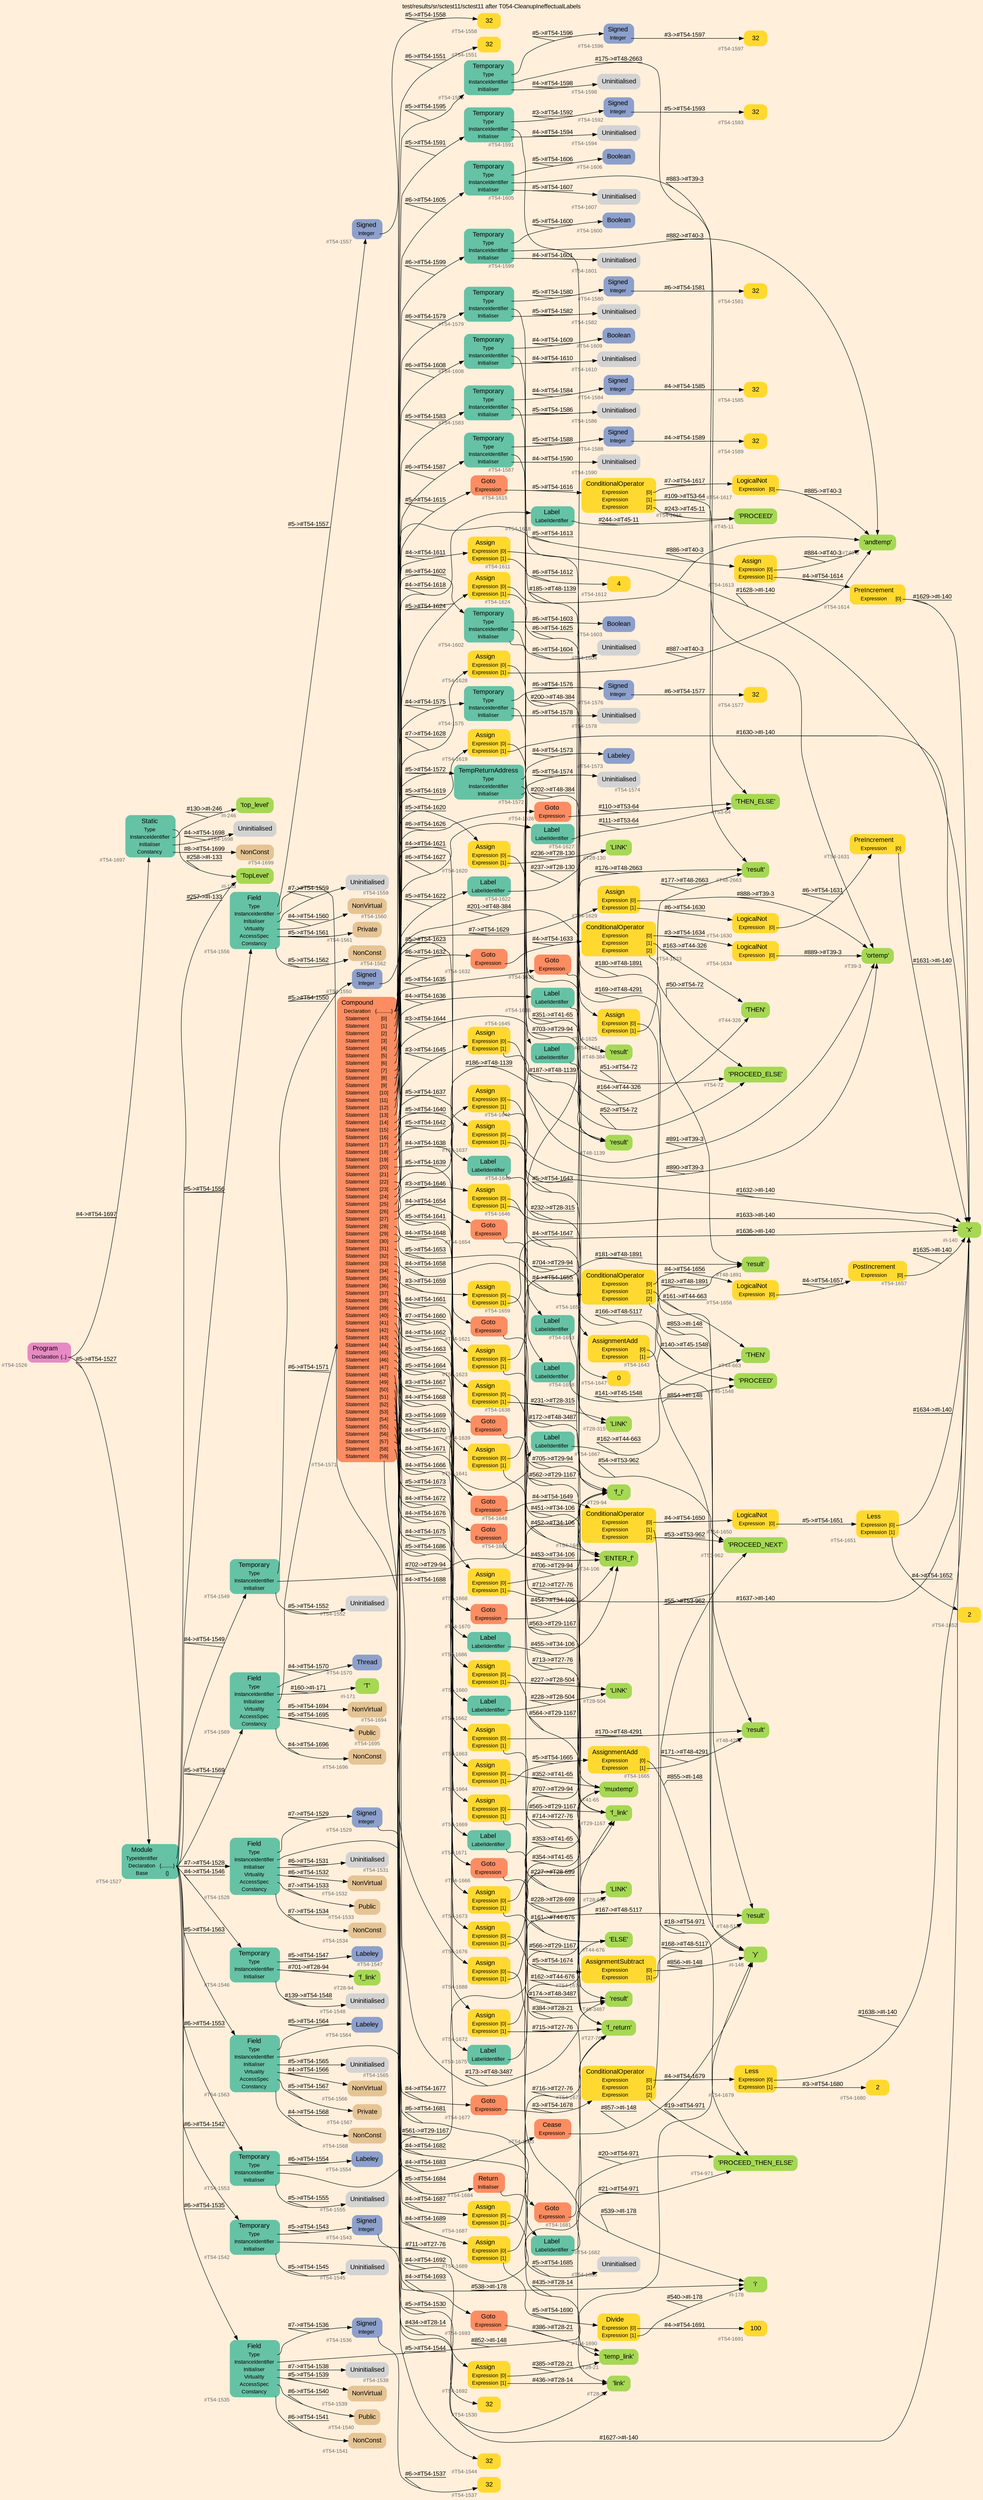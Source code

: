 digraph "test/results/sr/sctest11/sctest11 after T054-CleanupIneffectualLabels" {
label = "test/results/sr/sctest11/sctest11 after T054-CleanupIneffectualLabels"
labelloc = t
graph [
    rankdir = "LR"
    ranksep = 0.3
    bgcolor = antiquewhite1
    color = black
    fontcolor = black
    fontname = "Arial"
];
node [
    fontname = "Arial"
];
edge [
    fontname = "Arial"
];

// -------------------- node figure --------------------
// -------- block #T54-1526 ----------
"#T54-1526" [
    fillcolor = "/set28/4"
    xlabel = "#T54-1526"
    fontsize = "12"
    fontcolor = grey40
    shape = "plaintext"
    label = <<TABLE BORDER="0" CELLBORDER="0" CELLSPACING="0">
     <TR><TD><FONT COLOR="black" POINT-SIZE="15">Program</FONT></TD></TR>
     <TR><TD><FONT COLOR="black" POINT-SIZE="12">Declaration</FONT></TD><TD PORT="port0"><FONT COLOR="black" POINT-SIZE="12">{..}</FONT></TD></TR>
    </TABLE>>
    style = "rounded,filled"
];

// -------- block #T54-1527 ----------
"#T54-1527" [
    fillcolor = "/set28/1"
    xlabel = "#T54-1527"
    fontsize = "12"
    fontcolor = grey40
    shape = "plaintext"
    label = <<TABLE BORDER="0" CELLBORDER="0" CELLSPACING="0">
     <TR><TD><FONT COLOR="black" POINT-SIZE="15">Module</FONT></TD></TR>
     <TR><TD><FONT COLOR="black" POINT-SIZE="12">TypeIdentifier</FONT></TD><TD PORT="port0"></TD></TR>
     <TR><TD><FONT COLOR="black" POINT-SIZE="12">Declaration</FONT></TD><TD PORT="port1"><FONT COLOR="black" POINT-SIZE="12">{.........}</FONT></TD></TR>
     <TR><TD><FONT COLOR="black" POINT-SIZE="12">Base</FONT></TD><TD PORT="port2"><FONT COLOR="black" POINT-SIZE="12">{}</FONT></TD></TR>
    </TABLE>>
    style = "rounded,filled"
];

// -------- block #I-133 ----------
"#I-133" [
    fillcolor = "/set28/5"
    xlabel = "#I-133"
    fontsize = "12"
    fontcolor = grey40
    shape = "plaintext"
    label = <<TABLE BORDER="0" CELLBORDER="0" CELLSPACING="0">
     <TR><TD><FONT COLOR="black" POINT-SIZE="15">'TopLevel'</FONT></TD></TR>
    </TABLE>>
    style = "rounded,filled"
];

// -------- block #T54-1528 ----------
"#T54-1528" [
    fillcolor = "/set28/1"
    xlabel = "#T54-1528"
    fontsize = "12"
    fontcolor = grey40
    shape = "plaintext"
    label = <<TABLE BORDER="0" CELLBORDER="0" CELLSPACING="0">
     <TR><TD><FONT COLOR="black" POINT-SIZE="15">Field</FONT></TD></TR>
     <TR><TD><FONT COLOR="black" POINT-SIZE="12">Type</FONT></TD><TD PORT="port0"></TD></TR>
     <TR><TD><FONT COLOR="black" POINT-SIZE="12">InstanceIdentifier</FONT></TD><TD PORT="port1"></TD></TR>
     <TR><TD><FONT COLOR="black" POINT-SIZE="12">Initialiser</FONT></TD><TD PORT="port2"></TD></TR>
     <TR><TD><FONT COLOR="black" POINT-SIZE="12">Virtuality</FONT></TD><TD PORT="port3"></TD></TR>
     <TR><TD><FONT COLOR="black" POINT-SIZE="12">AccessSpec</FONT></TD><TD PORT="port4"></TD></TR>
     <TR><TD><FONT COLOR="black" POINT-SIZE="12">Constancy</FONT></TD><TD PORT="port5"></TD></TR>
    </TABLE>>
    style = "rounded,filled"
];

// -------- block #T54-1529 ----------
"#T54-1529" [
    fillcolor = "/set28/3"
    xlabel = "#T54-1529"
    fontsize = "12"
    fontcolor = grey40
    shape = "plaintext"
    label = <<TABLE BORDER="0" CELLBORDER="0" CELLSPACING="0">
     <TR><TD><FONT COLOR="black" POINT-SIZE="15">Signed</FONT></TD></TR>
     <TR><TD><FONT COLOR="black" POINT-SIZE="12">Integer</FONT></TD><TD PORT="port0"></TD></TR>
    </TABLE>>
    style = "rounded,filled"
];

// -------- block #T54-1530 ----------
"#T54-1530" [
    fillcolor = "/set28/6"
    xlabel = "#T54-1530"
    fontsize = "12"
    fontcolor = grey40
    shape = "plaintext"
    label = <<TABLE BORDER="0" CELLBORDER="0" CELLSPACING="0">
     <TR><TD><FONT COLOR="black" POINT-SIZE="15">32</FONT></TD></TR>
    </TABLE>>
    style = "rounded,filled"
];

// -------- block #I-140 ----------
"#I-140" [
    fillcolor = "/set28/5"
    xlabel = "#I-140"
    fontsize = "12"
    fontcolor = grey40
    shape = "plaintext"
    label = <<TABLE BORDER="0" CELLBORDER="0" CELLSPACING="0">
     <TR><TD><FONT COLOR="black" POINT-SIZE="15">'x'</FONT></TD></TR>
    </TABLE>>
    style = "rounded,filled"
];

// -------- block #T54-1531 ----------
"#T54-1531" [
    xlabel = "#T54-1531"
    fontsize = "12"
    fontcolor = grey40
    shape = "plaintext"
    label = <<TABLE BORDER="0" CELLBORDER="0" CELLSPACING="0">
     <TR><TD><FONT COLOR="black" POINT-SIZE="15">Uninitialised</FONT></TD></TR>
    </TABLE>>
    style = "rounded,filled"
];

// -------- block #T54-1532 ----------
"#T54-1532" [
    fillcolor = "/set28/7"
    xlabel = "#T54-1532"
    fontsize = "12"
    fontcolor = grey40
    shape = "plaintext"
    label = <<TABLE BORDER="0" CELLBORDER="0" CELLSPACING="0">
     <TR><TD><FONT COLOR="black" POINT-SIZE="15">NonVirtual</FONT></TD></TR>
    </TABLE>>
    style = "rounded,filled"
];

// -------- block #T54-1533 ----------
"#T54-1533" [
    fillcolor = "/set28/7"
    xlabel = "#T54-1533"
    fontsize = "12"
    fontcolor = grey40
    shape = "plaintext"
    label = <<TABLE BORDER="0" CELLBORDER="0" CELLSPACING="0">
     <TR><TD><FONT COLOR="black" POINT-SIZE="15">Public</FONT></TD></TR>
    </TABLE>>
    style = "rounded,filled"
];

// -------- block #T54-1534 ----------
"#T54-1534" [
    fillcolor = "/set28/7"
    xlabel = "#T54-1534"
    fontsize = "12"
    fontcolor = grey40
    shape = "plaintext"
    label = <<TABLE BORDER="0" CELLBORDER="0" CELLSPACING="0">
     <TR><TD><FONT COLOR="black" POINT-SIZE="15">NonConst</FONT></TD></TR>
    </TABLE>>
    style = "rounded,filled"
];

// -------- block #T54-1535 ----------
"#T54-1535" [
    fillcolor = "/set28/1"
    xlabel = "#T54-1535"
    fontsize = "12"
    fontcolor = grey40
    shape = "plaintext"
    label = <<TABLE BORDER="0" CELLBORDER="0" CELLSPACING="0">
     <TR><TD><FONT COLOR="black" POINT-SIZE="15">Field</FONT></TD></TR>
     <TR><TD><FONT COLOR="black" POINT-SIZE="12">Type</FONT></TD><TD PORT="port0"></TD></TR>
     <TR><TD><FONT COLOR="black" POINT-SIZE="12">InstanceIdentifier</FONT></TD><TD PORT="port1"></TD></TR>
     <TR><TD><FONT COLOR="black" POINT-SIZE="12">Initialiser</FONT></TD><TD PORT="port2"></TD></TR>
     <TR><TD><FONT COLOR="black" POINT-SIZE="12">Virtuality</FONT></TD><TD PORT="port3"></TD></TR>
     <TR><TD><FONT COLOR="black" POINT-SIZE="12">AccessSpec</FONT></TD><TD PORT="port4"></TD></TR>
     <TR><TD><FONT COLOR="black" POINT-SIZE="12">Constancy</FONT></TD><TD PORT="port5"></TD></TR>
    </TABLE>>
    style = "rounded,filled"
];

// -------- block #T54-1536 ----------
"#T54-1536" [
    fillcolor = "/set28/3"
    xlabel = "#T54-1536"
    fontsize = "12"
    fontcolor = grey40
    shape = "plaintext"
    label = <<TABLE BORDER="0" CELLBORDER="0" CELLSPACING="0">
     <TR><TD><FONT COLOR="black" POINT-SIZE="15">Signed</FONT></TD></TR>
     <TR><TD><FONT COLOR="black" POINT-SIZE="12">Integer</FONT></TD><TD PORT="port0"></TD></TR>
    </TABLE>>
    style = "rounded,filled"
];

// -------- block #T54-1537 ----------
"#T54-1537" [
    fillcolor = "/set28/6"
    xlabel = "#T54-1537"
    fontsize = "12"
    fontcolor = grey40
    shape = "plaintext"
    label = <<TABLE BORDER="0" CELLBORDER="0" CELLSPACING="0">
     <TR><TD><FONT COLOR="black" POINT-SIZE="15">32</FONT></TD></TR>
    </TABLE>>
    style = "rounded,filled"
];

// -------- block #I-148 ----------
"#I-148" [
    fillcolor = "/set28/5"
    xlabel = "#I-148"
    fontsize = "12"
    fontcolor = grey40
    shape = "plaintext"
    label = <<TABLE BORDER="0" CELLBORDER="0" CELLSPACING="0">
     <TR><TD><FONT COLOR="black" POINT-SIZE="15">'y'</FONT></TD></TR>
    </TABLE>>
    style = "rounded,filled"
];

// -------- block #T54-1538 ----------
"#T54-1538" [
    xlabel = "#T54-1538"
    fontsize = "12"
    fontcolor = grey40
    shape = "plaintext"
    label = <<TABLE BORDER="0" CELLBORDER="0" CELLSPACING="0">
     <TR><TD><FONT COLOR="black" POINT-SIZE="15">Uninitialised</FONT></TD></TR>
    </TABLE>>
    style = "rounded,filled"
];

// -------- block #T54-1539 ----------
"#T54-1539" [
    fillcolor = "/set28/7"
    xlabel = "#T54-1539"
    fontsize = "12"
    fontcolor = grey40
    shape = "plaintext"
    label = <<TABLE BORDER="0" CELLBORDER="0" CELLSPACING="0">
     <TR><TD><FONT COLOR="black" POINT-SIZE="15">NonVirtual</FONT></TD></TR>
    </TABLE>>
    style = "rounded,filled"
];

// -------- block #T54-1540 ----------
"#T54-1540" [
    fillcolor = "/set28/7"
    xlabel = "#T54-1540"
    fontsize = "12"
    fontcolor = grey40
    shape = "plaintext"
    label = <<TABLE BORDER="0" CELLBORDER="0" CELLSPACING="0">
     <TR><TD><FONT COLOR="black" POINT-SIZE="15">Public</FONT></TD></TR>
    </TABLE>>
    style = "rounded,filled"
];

// -------- block #T54-1541 ----------
"#T54-1541" [
    fillcolor = "/set28/7"
    xlabel = "#T54-1541"
    fontsize = "12"
    fontcolor = grey40
    shape = "plaintext"
    label = <<TABLE BORDER="0" CELLBORDER="0" CELLSPACING="0">
     <TR><TD><FONT COLOR="black" POINT-SIZE="15">NonConst</FONT></TD></TR>
    </TABLE>>
    style = "rounded,filled"
];

// -------- block #T54-1542 ----------
"#T54-1542" [
    fillcolor = "/set28/1"
    xlabel = "#T54-1542"
    fontsize = "12"
    fontcolor = grey40
    shape = "plaintext"
    label = <<TABLE BORDER="0" CELLBORDER="0" CELLSPACING="0">
     <TR><TD><FONT COLOR="black" POINT-SIZE="15">Temporary</FONT></TD></TR>
     <TR><TD><FONT COLOR="black" POINT-SIZE="12">Type</FONT></TD><TD PORT="port0"></TD></TR>
     <TR><TD><FONT COLOR="black" POINT-SIZE="12">InstanceIdentifier</FONT></TD><TD PORT="port1"></TD></TR>
     <TR><TD><FONT COLOR="black" POINT-SIZE="12">Initialiser</FONT></TD><TD PORT="port2"></TD></TR>
    </TABLE>>
    style = "rounded,filled"
];

// -------- block #T54-1543 ----------
"#T54-1543" [
    fillcolor = "/set28/3"
    xlabel = "#T54-1543"
    fontsize = "12"
    fontcolor = grey40
    shape = "plaintext"
    label = <<TABLE BORDER="0" CELLBORDER="0" CELLSPACING="0">
     <TR><TD><FONT COLOR="black" POINT-SIZE="15">Signed</FONT></TD></TR>
     <TR><TD><FONT COLOR="black" POINT-SIZE="12">Integer</FONT></TD><TD PORT="port0"></TD></TR>
    </TABLE>>
    style = "rounded,filled"
];

// -------- block #T54-1544 ----------
"#T54-1544" [
    fillcolor = "/set28/6"
    xlabel = "#T54-1544"
    fontsize = "12"
    fontcolor = grey40
    shape = "plaintext"
    label = <<TABLE BORDER="0" CELLBORDER="0" CELLSPACING="0">
     <TR><TD><FONT COLOR="black" POINT-SIZE="15">32</FONT></TD></TR>
    </TABLE>>
    style = "rounded,filled"
];

// -------- block #T27-76 ----------
"#T27-76" [
    fillcolor = "/set28/5"
    xlabel = "#T27-76"
    fontsize = "12"
    fontcolor = grey40
    shape = "plaintext"
    label = <<TABLE BORDER="0" CELLBORDER="0" CELLSPACING="0">
     <TR><TD><FONT COLOR="black" POINT-SIZE="15">'f_return'</FONT></TD></TR>
    </TABLE>>
    style = "rounded,filled"
];

// -------- block #T54-1545 ----------
"#T54-1545" [
    xlabel = "#T54-1545"
    fontsize = "12"
    fontcolor = grey40
    shape = "plaintext"
    label = <<TABLE BORDER="0" CELLBORDER="0" CELLSPACING="0">
     <TR><TD><FONT COLOR="black" POINT-SIZE="15">Uninitialised</FONT></TD></TR>
    </TABLE>>
    style = "rounded,filled"
];

// -------- block #T54-1546 ----------
"#T54-1546" [
    fillcolor = "/set28/1"
    xlabel = "#T54-1546"
    fontsize = "12"
    fontcolor = grey40
    shape = "plaintext"
    label = <<TABLE BORDER="0" CELLBORDER="0" CELLSPACING="0">
     <TR><TD><FONT COLOR="black" POINT-SIZE="15">Temporary</FONT></TD></TR>
     <TR><TD><FONT COLOR="black" POINT-SIZE="12">Type</FONT></TD><TD PORT="port0"></TD></TR>
     <TR><TD><FONT COLOR="black" POINT-SIZE="12">InstanceIdentifier</FONT></TD><TD PORT="port1"></TD></TR>
     <TR><TD><FONT COLOR="black" POINT-SIZE="12">Initialiser</FONT></TD><TD PORT="port2"></TD></TR>
    </TABLE>>
    style = "rounded,filled"
];

// -------- block #T54-1547 ----------
"#T54-1547" [
    fillcolor = "/set28/3"
    xlabel = "#T54-1547"
    fontsize = "12"
    fontcolor = grey40
    shape = "plaintext"
    label = <<TABLE BORDER="0" CELLBORDER="0" CELLSPACING="0">
     <TR><TD><FONT COLOR="black" POINT-SIZE="15">Labeley</FONT></TD></TR>
    </TABLE>>
    style = "rounded,filled"
];

// -------- block #T28-94 ----------
"#T28-94" [
    fillcolor = "/set28/5"
    xlabel = "#T28-94"
    fontsize = "12"
    fontcolor = grey40
    shape = "plaintext"
    label = <<TABLE BORDER="0" CELLBORDER="0" CELLSPACING="0">
     <TR><TD><FONT COLOR="black" POINT-SIZE="15">'f_link'</FONT></TD></TR>
    </TABLE>>
    style = "rounded,filled"
];

// -------- block #T54-1548 ----------
"#T54-1548" [
    xlabel = "#T54-1548"
    fontsize = "12"
    fontcolor = grey40
    shape = "plaintext"
    label = <<TABLE BORDER="0" CELLBORDER="0" CELLSPACING="0">
     <TR><TD><FONT COLOR="black" POINT-SIZE="15">Uninitialised</FONT></TD></TR>
    </TABLE>>
    style = "rounded,filled"
];

// -------- block #T54-1549 ----------
"#T54-1549" [
    fillcolor = "/set28/1"
    xlabel = "#T54-1549"
    fontsize = "12"
    fontcolor = grey40
    shape = "plaintext"
    label = <<TABLE BORDER="0" CELLBORDER="0" CELLSPACING="0">
     <TR><TD><FONT COLOR="black" POINT-SIZE="15">Temporary</FONT></TD></TR>
     <TR><TD><FONT COLOR="black" POINT-SIZE="12">Type</FONT></TD><TD PORT="port0"></TD></TR>
     <TR><TD><FONT COLOR="black" POINT-SIZE="12">InstanceIdentifier</FONT></TD><TD PORT="port1"></TD></TR>
     <TR><TD><FONT COLOR="black" POINT-SIZE="12">Initialiser</FONT></TD><TD PORT="port2"></TD></TR>
    </TABLE>>
    style = "rounded,filled"
];

// -------- block #T54-1550 ----------
"#T54-1550" [
    fillcolor = "/set28/3"
    xlabel = "#T54-1550"
    fontsize = "12"
    fontcolor = grey40
    shape = "plaintext"
    label = <<TABLE BORDER="0" CELLBORDER="0" CELLSPACING="0">
     <TR><TD><FONT COLOR="black" POINT-SIZE="15">Signed</FONT></TD></TR>
     <TR><TD><FONT COLOR="black" POINT-SIZE="12">Integer</FONT></TD><TD PORT="port0"></TD></TR>
    </TABLE>>
    style = "rounded,filled"
];

// -------- block #T54-1551 ----------
"#T54-1551" [
    fillcolor = "/set28/6"
    xlabel = "#T54-1551"
    fontsize = "12"
    fontcolor = grey40
    shape = "plaintext"
    label = <<TABLE BORDER="0" CELLBORDER="0" CELLSPACING="0">
     <TR><TD><FONT COLOR="black" POINT-SIZE="15">32</FONT></TD></TR>
    </TABLE>>
    style = "rounded,filled"
];

// -------- block #T29-94 ----------
"#T29-94" [
    fillcolor = "/set28/5"
    xlabel = "#T29-94"
    fontsize = "12"
    fontcolor = grey40
    shape = "plaintext"
    label = <<TABLE BORDER="0" CELLBORDER="0" CELLSPACING="0">
     <TR><TD><FONT COLOR="black" POINT-SIZE="15">'f_i'</FONT></TD></TR>
    </TABLE>>
    style = "rounded,filled"
];

// -------- block #T54-1552 ----------
"#T54-1552" [
    xlabel = "#T54-1552"
    fontsize = "12"
    fontcolor = grey40
    shape = "plaintext"
    label = <<TABLE BORDER="0" CELLBORDER="0" CELLSPACING="0">
     <TR><TD><FONT COLOR="black" POINT-SIZE="15">Uninitialised</FONT></TD></TR>
    </TABLE>>
    style = "rounded,filled"
];

// -------- block #T54-1553 ----------
"#T54-1553" [
    fillcolor = "/set28/1"
    xlabel = "#T54-1553"
    fontsize = "12"
    fontcolor = grey40
    shape = "plaintext"
    label = <<TABLE BORDER="0" CELLBORDER="0" CELLSPACING="0">
     <TR><TD><FONT COLOR="black" POINT-SIZE="15">Temporary</FONT></TD></TR>
     <TR><TD><FONT COLOR="black" POINT-SIZE="12">Type</FONT></TD><TD PORT="port0"></TD></TR>
     <TR><TD><FONT COLOR="black" POINT-SIZE="12">InstanceIdentifier</FONT></TD><TD PORT="port1"></TD></TR>
     <TR><TD><FONT COLOR="black" POINT-SIZE="12">Initialiser</FONT></TD><TD PORT="port2"></TD></TR>
    </TABLE>>
    style = "rounded,filled"
];

// -------- block #T54-1554 ----------
"#T54-1554" [
    fillcolor = "/set28/3"
    xlabel = "#T54-1554"
    fontsize = "12"
    fontcolor = grey40
    shape = "plaintext"
    label = <<TABLE BORDER="0" CELLBORDER="0" CELLSPACING="0">
     <TR><TD><FONT COLOR="black" POINT-SIZE="15">Labeley</FONT></TD></TR>
    </TABLE>>
    style = "rounded,filled"
];

// -------- block #T29-1167 ----------
"#T29-1167" [
    fillcolor = "/set28/5"
    xlabel = "#T29-1167"
    fontsize = "12"
    fontcolor = grey40
    shape = "plaintext"
    label = <<TABLE BORDER="0" CELLBORDER="0" CELLSPACING="0">
     <TR><TD><FONT COLOR="black" POINT-SIZE="15">'f_link'</FONT></TD></TR>
    </TABLE>>
    style = "rounded,filled"
];

// -------- block #T54-1555 ----------
"#T54-1555" [
    xlabel = "#T54-1555"
    fontsize = "12"
    fontcolor = grey40
    shape = "plaintext"
    label = <<TABLE BORDER="0" CELLBORDER="0" CELLSPACING="0">
     <TR><TD><FONT COLOR="black" POINT-SIZE="15">Uninitialised</FONT></TD></TR>
    </TABLE>>
    style = "rounded,filled"
];

// -------- block #T54-1556 ----------
"#T54-1556" [
    fillcolor = "/set28/1"
    xlabel = "#T54-1556"
    fontsize = "12"
    fontcolor = grey40
    shape = "plaintext"
    label = <<TABLE BORDER="0" CELLBORDER="0" CELLSPACING="0">
     <TR><TD><FONT COLOR="black" POINT-SIZE="15">Field</FONT></TD></TR>
     <TR><TD><FONT COLOR="black" POINT-SIZE="12">Type</FONT></TD><TD PORT="port0"></TD></TR>
     <TR><TD><FONT COLOR="black" POINT-SIZE="12">InstanceIdentifier</FONT></TD><TD PORT="port1"></TD></TR>
     <TR><TD><FONT COLOR="black" POINT-SIZE="12">Initialiser</FONT></TD><TD PORT="port2"></TD></TR>
     <TR><TD><FONT COLOR="black" POINT-SIZE="12">Virtuality</FONT></TD><TD PORT="port3"></TD></TR>
     <TR><TD><FONT COLOR="black" POINT-SIZE="12">AccessSpec</FONT></TD><TD PORT="port4"></TD></TR>
     <TR><TD><FONT COLOR="black" POINT-SIZE="12">Constancy</FONT></TD><TD PORT="port5"></TD></TR>
    </TABLE>>
    style = "rounded,filled"
];

// -------- block #T54-1557 ----------
"#T54-1557" [
    fillcolor = "/set28/3"
    xlabel = "#T54-1557"
    fontsize = "12"
    fontcolor = grey40
    shape = "plaintext"
    label = <<TABLE BORDER="0" CELLBORDER="0" CELLSPACING="0">
     <TR><TD><FONT COLOR="black" POINT-SIZE="15">Signed</FONT></TD></TR>
     <TR><TD><FONT COLOR="black" POINT-SIZE="12">Integer</FONT></TD><TD PORT="port0"></TD></TR>
    </TABLE>>
    style = "rounded,filled"
];

// -------- block #T54-1558 ----------
"#T54-1558" [
    fillcolor = "/set28/6"
    xlabel = "#T54-1558"
    fontsize = "12"
    fontcolor = grey40
    shape = "plaintext"
    label = <<TABLE BORDER="0" CELLBORDER="0" CELLSPACING="0">
     <TR><TD><FONT COLOR="black" POINT-SIZE="15">32</FONT></TD></TR>
    </TABLE>>
    style = "rounded,filled"
];

// -------- block #I-178 ----------
"#I-178" [
    fillcolor = "/set28/5"
    xlabel = "#I-178"
    fontsize = "12"
    fontcolor = grey40
    shape = "plaintext"
    label = <<TABLE BORDER="0" CELLBORDER="0" CELLSPACING="0">
     <TR><TD><FONT COLOR="black" POINT-SIZE="15">'i'</FONT></TD></TR>
    </TABLE>>
    style = "rounded,filled"
];

// -------- block #T54-1559 ----------
"#T54-1559" [
    xlabel = "#T54-1559"
    fontsize = "12"
    fontcolor = grey40
    shape = "plaintext"
    label = <<TABLE BORDER="0" CELLBORDER="0" CELLSPACING="0">
     <TR><TD><FONT COLOR="black" POINT-SIZE="15">Uninitialised</FONT></TD></TR>
    </TABLE>>
    style = "rounded,filled"
];

// -------- block #T54-1560 ----------
"#T54-1560" [
    fillcolor = "/set28/7"
    xlabel = "#T54-1560"
    fontsize = "12"
    fontcolor = grey40
    shape = "plaintext"
    label = <<TABLE BORDER="0" CELLBORDER="0" CELLSPACING="0">
     <TR><TD><FONT COLOR="black" POINT-SIZE="15">NonVirtual</FONT></TD></TR>
    </TABLE>>
    style = "rounded,filled"
];

// -------- block #T54-1561 ----------
"#T54-1561" [
    fillcolor = "/set28/7"
    xlabel = "#T54-1561"
    fontsize = "12"
    fontcolor = grey40
    shape = "plaintext"
    label = <<TABLE BORDER="0" CELLBORDER="0" CELLSPACING="0">
     <TR><TD><FONT COLOR="black" POINT-SIZE="15">Private</FONT></TD></TR>
    </TABLE>>
    style = "rounded,filled"
];

// -------- block #T54-1562 ----------
"#T54-1562" [
    fillcolor = "/set28/7"
    xlabel = "#T54-1562"
    fontsize = "12"
    fontcolor = grey40
    shape = "plaintext"
    label = <<TABLE BORDER="0" CELLBORDER="0" CELLSPACING="0">
     <TR><TD><FONT COLOR="black" POINT-SIZE="15">NonConst</FONT></TD></TR>
    </TABLE>>
    style = "rounded,filled"
];

// -------- block #T54-1563 ----------
"#T54-1563" [
    fillcolor = "/set28/1"
    xlabel = "#T54-1563"
    fontsize = "12"
    fontcolor = grey40
    shape = "plaintext"
    label = <<TABLE BORDER="0" CELLBORDER="0" CELLSPACING="0">
     <TR><TD><FONT COLOR="black" POINT-SIZE="15">Field</FONT></TD></TR>
     <TR><TD><FONT COLOR="black" POINT-SIZE="12">Type</FONT></TD><TD PORT="port0"></TD></TR>
     <TR><TD><FONT COLOR="black" POINT-SIZE="12">InstanceIdentifier</FONT></TD><TD PORT="port1"></TD></TR>
     <TR><TD><FONT COLOR="black" POINT-SIZE="12">Initialiser</FONT></TD><TD PORT="port2"></TD></TR>
     <TR><TD><FONT COLOR="black" POINT-SIZE="12">Virtuality</FONT></TD><TD PORT="port3"></TD></TR>
     <TR><TD><FONT COLOR="black" POINT-SIZE="12">AccessSpec</FONT></TD><TD PORT="port4"></TD></TR>
     <TR><TD><FONT COLOR="black" POINT-SIZE="12">Constancy</FONT></TD><TD PORT="port5"></TD></TR>
    </TABLE>>
    style = "rounded,filled"
];

// -------- block #T54-1564 ----------
"#T54-1564" [
    fillcolor = "/set28/3"
    xlabel = "#T54-1564"
    fontsize = "12"
    fontcolor = grey40
    shape = "plaintext"
    label = <<TABLE BORDER="0" CELLBORDER="0" CELLSPACING="0">
     <TR><TD><FONT COLOR="black" POINT-SIZE="15">Labeley</FONT></TD></TR>
    </TABLE>>
    style = "rounded,filled"
];

// -------- block #T28-14 ----------
"#T28-14" [
    fillcolor = "/set28/5"
    xlabel = "#T28-14"
    fontsize = "12"
    fontcolor = grey40
    shape = "plaintext"
    label = <<TABLE BORDER="0" CELLBORDER="0" CELLSPACING="0">
     <TR><TD><FONT COLOR="black" POINT-SIZE="15">'link'</FONT></TD></TR>
    </TABLE>>
    style = "rounded,filled"
];

// -------- block #T54-1565 ----------
"#T54-1565" [
    xlabel = "#T54-1565"
    fontsize = "12"
    fontcolor = grey40
    shape = "plaintext"
    label = <<TABLE BORDER="0" CELLBORDER="0" CELLSPACING="0">
     <TR><TD><FONT COLOR="black" POINT-SIZE="15">Uninitialised</FONT></TD></TR>
    </TABLE>>
    style = "rounded,filled"
];

// -------- block #T54-1566 ----------
"#T54-1566" [
    fillcolor = "/set28/7"
    xlabel = "#T54-1566"
    fontsize = "12"
    fontcolor = grey40
    shape = "plaintext"
    label = <<TABLE BORDER="0" CELLBORDER="0" CELLSPACING="0">
     <TR><TD><FONT COLOR="black" POINT-SIZE="15">NonVirtual</FONT></TD></TR>
    </TABLE>>
    style = "rounded,filled"
];

// -------- block #T54-1567 ----------
"#T54-1567" [
    fillcolor = "/set28/7"
    xlabel = "#T54-1567"
    fontsize = "12"
    fontcolor = grey40
    shape = "plaintext"
    label = <<TABLE BORDER="0" CELLBORDER="0" CELLSPACING="0">
     <TR><TD><FONT COLOR="black" POINT-SIZE="15">Private</FONT></TD></TR>
    </TABLE>>
    style = "rounded,filled"
];

// -------- block #T54-1568 ----------
"#T54-1568" [
    fillcolor = "/set28/7"
    xlabel = "#T54-1568"
    fontsize = "12"
    fontcolor = grey40
    shape = "plaintext"
    label = <<TABLE BORDER="0" CELLBORDER="0" CELLSPACING="0">
     <TR><TD><FONT COLOR="black" POINT-SIZE="15">NonConst</FONT></TD></TR>
    </TABLE>>
    style = "rounded,filled"
];

// -------- block #T54-1569 ----------
"#T54-1569" [
    fillcolor = "/set28/1"
    xlabel = "#T54-1569"
    fontsize = "12"
    fontcolor = grey40
    shape = "plaintext"
    label = <<TABLE BORDER="0" CELLBORDER="0" CELLSPACING="0">
     <TR><TD><FONT COLOR="black" POINT-SIZE="15">Field</FONT></TD></TR>
     <TR><TD><FONT COLOR="black" POINT-SIZE="12">Type</FONT></TD><TD PORT="port0"></TD></TR>
     <TR><TD><FONT COLOR="black" POINT-SIZE="12">InstanceIdentifier</FONT></TD><TD PORT="port1"></TD></TR>
     <TR><TD><FONT COLOR="black" POINT-SIZE="12">Initialiser</FONT></TD><TD PORT="port2"></TD></TR>
     <TR><TD><FONT COLOR="black" POINT-SIZE="12">Virtuality</FONT></TD><TD PORT="port3"></TD></TR>
     <TR><TD><FONT COLOR="black" POINT-SIZE="12">AccessSpec</FONT></TD><TD PORT="port4"></TD></TR>
     <TR><TD><FONT COLOR="black" POINT-SIZE="12">Constancy</FONT></TD><TD PORT="port5"></TD></TR>
    </TABLE>>
    style = "rounded,filled"
];

// -------- block #T54-1570 ----------
"#T54-1570" [
    fillcolor = "/set28/3"
    xlabel = "#T54-1570"
    fontsize = "12"
    fontcolor = grey40
    shape = "plaintext"
    label = <<TABLE BORDER="0" CELLBORDER="0" CELLSPACING="0">
     <TR><TD><FONT COLOR="black" POINT-SIZE="15">Thread</FONT></TD></TR>
    </TABLE>>
    style = "rounded,filled"
];

// -------- block #I-171 ----------
"#I-171" [
    fillcolor = "/set28/5"
    xlabel = "#I-171"
    fontsize = "12"
    fontcolor = grey40
    shape = "plaintext"
    label = <<TABLE BORDER="0" CELLBORDER="0" CELLSPACING="0">
     <TR><TD><FONT COLOR="black" POINT-SIZE="15">'T'</FONT></TD></TR>
    </TABLE>>
    style = "rounded,filled"
];

// -------- block #T54-1571 ----------
"#T54-1571" [
    fillcolor = "/set28/2"
    xlabel = "#T54-1571"
    fontsize = "12"
    fontcolor = grey40
    shape = "plaintext"
    label = <<TABLE BORDER="0" CELLBORDER="0" CELLSPACING="0">
     <TR><TD><FONT COLOR="black" POINT-SIZE="15">Compound</FONT></TD></TR>
     <TR><TD><FONT COLOR="black" POINT-SIZE="12">Declaration</FONT></TD><TD PORT="port0"><FONT COLOR="black" POINT-SIZE="12">{...........}</FONT></TD></TR>
     <TR><TD><FONT COLOR="black" POINT-SIZE="12">Statement</FONT></TD><TD PORT="port1"><FONT COLOR="black" POINT-SIZE="12">[0]</FONT></TD></TR>
     <TR><TD><FONT COLOR="black" POINT-SIZE="12">Statement</FONT></TD><TD PORT="port2"><FONT COLOR="black" POINT-SIZE="12">[1]</FONT></TD></TR>
     <TR><TD><FONT COLOR="black" POINT-SIZE="12">Statement</FONT></TD><TD PORT="port3"><FONT COLOR="black" POINT-SIZE="12">[2]</FONT></TD></TR>
     <TR><TD><FONT COLOR="black" POINT-SIZE="12">Statement</FONT></TD><TD PORT="port4"><FONT COLOR="black" POINT-SIZE="12">[3]</FONT></TD></TR>
     <TR><TD><FONT COLOR="black" POINT-SIZE="12">Statement</FONT></TD><TD PORT="port5"><FONT COLOR="black" POINT-SIZE="12">[4]</FONT></TD></TR>
     <TR><TD><FONT COLOR="black" POINT-SIZE="12">Statement</FONT></TD><TD PORT="port6"><FONT COLOR="black" POINT-SIZE="12">[5]</FONT></TD></TR>
     <TR><TD><FONT COLOR="black" POINT-SIZE="12">Statement</FONT></TD><TD PORT="port7"><FONT COLOR="black" POINT-SIZE="12">[6]</FONT></TD></TR>
     <TR><TD><FONT COLOR="black" POINT-SIZE="12">Statement</FONT></TD><TD PORT="port8"><FONT COLOR="black" POINT-SIZE="12">[7]</FONT></TD></TR>
     <TR><TD><FONT COLOR="black" POINT-SIZE="12">Statement</FONT></TD><TD PORT="port9"><FONT COLOR="black" POINT-SIZE="12">[8]</FONT></TD></TR>
     <TR><TD><FONT COLOR="black" POINT-SIZE="12">Statement</FONT></TD><TD PORT="port10"><FONT COLOR="black" POINT-SIZE="12">[9]</FONT></TD></TR>
     <TR><TD><FONT COLOR="black" POINT-SIZE="12">Statement</FONT></TD><TD PORT="port11"><FONT COLOR="black" POINT-SIZE="12">[10]</FONT></TD></TR>
     <TR><TD><FONT COLOR="black" POINT-SIZE="12">Statement</FONT></TD><TD PORT="port12"><FONT COLOR="black" POINT-SIZE="12">[11]</FONT></TD></TR>
     <TR><TD><FONT COLOR="black" POINT-SIZE="12">Statement</FONT></TD><TD PORT="port13"><FONT COLOR="black" POINT-SIZE="12">[12]</FONT></TD></TR>
     <TR><TD><FONT COLOR="black" POINT-SIZE="12">Statement</FONT></TD><TD PORT="port14"><FONT COLOR="black" POINT-SIZE="12">[13]</FONT></TD></TR>
     <TR><TD><FONT COLOR="black" POINT-SIZE="12">Statement</FONT></TD><TD PORT="port15"><FONT COLOR="black" POINT-SIZE="12">[14]</FONT></TD></TR>
     <TR><TD><FONT COLOR="black" POINT-SIZE="12">Statement</FONT></TD><TD PORT="port16"><FONT COLOR="black" POINT-SIZE="12">[15]</FONT></TD></TR>
     <TR><TD><FONT COLOR="black" POINT-SIZE="12">Statement</FONT></TD><TD PORT="port17"><FONT COLOR="black" POINT-SIZE="12">[16]</FONT></TD></TR>
     <TR><TD><FONT COLOR="black" POINT-SIZE="12">Statement</FONT></TD><TD PORT="port18"><FONT COLOR="black" POINT-SIZE="12">[17]</FONT></TD></TR>
     <TR><TD><FONT COLOR="black" POINT-SIZE="12">Statement</FONT></TD><TD PORT="port19"><FONT COLOR="black" POINT-SIZE="12">[18]</FONT></TD></TR>
     <TR><TD><FONT COLOR="black" POINT-SIZE="12">Statement</FONT></TD><TD PORT="port20"><FONT COLOR="black" POINT-SIZE="12">[19]</FONT></TD></TR>
     <TR><TD><FONT COLOR="black" POINT-SIZE="12">Statement</FONT></TD><TD PORT="port21"><FONT COLOR="black" POINT-SIZE="12">[20]</FONT></TD></TR>
     <TR><TD><FONT COLOR="black" POINT-SIZE="12">Statement</FONT></TD><TD PORT="port22"><FONT COLOR="black" POINT-SIZE="12">[21]</FONT></TD></TR>
     <TR><TD><FONT COLOR="black" POINT-SIZE="12">Statement</FONT></TD><TD PORT="port23"><FONT COLOR="black" POINT-SIZE="12">[22]</FONT></TD></TR>
     <TR><TD><FONT COLOR="black" POINT-SIZE="12">Statement</FONT></TD><TD PORT="port24"><FONT COLOR="black" POINT-SIZE="12">[23]</FONT></TD></TR>
     <TR><TD><FONT COLOR="black" POINT-SIZE="12">Statement</FONT></TD><TD PORT="port25"><FONT COLOR="black" POINT-SIZE="12">[24]</FONT></TD></TR>
     <TR><TD><FONT COLOR="black" POINT-SIZE="12">Statement</FONT></TD><TD PORT="port26"><FONT COLOR="black" POINT-SIZE="12">[25]</FONT></TD></TR>
     <TR><TD><FONT COLOR="black" POINT-SIZE="12">Statement</FONT></TD><TD PORT="port27"><FONT COLOR="black" POINT-SIZE="12">[26]</FONT></TD></TR>
     <TR><TD><FONT COLOR="black" POINT-SIZE="12">Statement</FONT></TD><TD PORT="port28"><FONT COLOR="black" POINT-SIZE="12">[27]</FONT></TD></TR>
     <TR><TD><FONT COLOR="black" POINT-SIZE="12">Statement</FONT></TD><TD PORT="port29"><FONT COLOR="black" POINT-SIZE="12">[28]</FONT></TD></TR>
     <TR><TD><FONT COLOR="black" POINT-SIZE="12">Statement</FONT></TD><TD PORT="port30"><FONT COLOR="black" POINT-SIZE="12">[29]</FONT></TD></TR>
     <TR><TD><FONT COLOR="black" POINT-SIZE="12">Statement</FONT></TD><TD PORT="port31"><FONT COLOR="black" POINT-SIZE="12">[30]</FONT></TD></TR>
     <TR><TD><FONT COLOR="black" POINT-SIZE="12">Statement</FONT></TD><TD PORT="port32"><FONT COLOR="black" POINT-SIZE="12">[31]</FONT></TD></TR>
     <TR><TD><FONT COLOR="black" POINT-SIZE="12">Statement</FONT></TD><TD PORT="port33"><FONT COLOR="black" POINT-SIZE="12">[32]</FONT></TD></TR>
     <TR><TD><FONT COLOR="black" POINT-SIZE="12">Statement</FONT></TD><TD PORT="port34"><FONT COLOR="black" POINT-SIZE="12">[33]</FONT></TD></TR>
     <TR><TD><FONT COLOR="black" POINT-SIZE="12">Statement</FONT></TD><TD PORT="port35"><FONT COLOR="black" POINT-SIZE="12">[34]</FONT></TD></TR>
     <TR><TD><FONT COLOR="black" POINT-SIZE="12">Statement</FONT></TD><TD PORT="port36"><FONT COLOR="black" POINT-SIZE="12">[35]</FONT></TD></TR>
     <TR><TD><FONT COLOR="black" POINT-SIZE="12">Statement</FONT></TD><TD PORT="port37"><FONT COLOR="black" POINT-SIZE="12">[36]</FONT></TD></TR>
     <TR><TD><FONT COLOR="black" POINT-SIZE="12">Statement</FONT></TD><TD PORT="port38"><FONT COLOR="black" POINT-SIZE="12">[37]</FONT></TD></TR>
     <TR><TD><FONT COLOR="black" POINT-SIZE="12">Statement</FONT></TD><TD PORT="port39"><FONT COLOR="black" POINT-SIZE="12">[38]</FONT></TD></TR>
     <TR><TD><FONT COLOR="black" POINT-SIZE="12">Statement</FONT></TD><TD PORT="port40"><FONT COLOR="black" POINT-SIZE="12">[39]</FONT></TD></TR>
     <TR><TD><FONT COLOR="black" POINT-SIZE="12">Statement</FONT></TD><TD PORT="port41"><FONT COLOR="black" POINT-SIZE="12">[40]</FONT></TD></TR>
     <TR><TD><FONT COLOR="black" POINT-SIZE="12">Statement</FONT></TD><TD PORT="port42"><FONT COLOR="black" POINT-SIZE="12">[41]</FONT></TD></TR>
     <TR><TD><FONT COLOR="black" POINT-SIZE="12">Statement</FONT></TD><TD PORT="port43"><FONT COLOR="black" POINT-SIZE="12">[42]</FONT></TD></TR>
     <TR><TD><FONT COLOR="black" POINT-SIZE="12">Statement</FONT></TD><TD PORT="port44"><FONT COLOR="black" POINT-SIZE="12">[43]</FONT></TD></TR>
     <TR><TD><FONT COLOR="black" POINT-SIZE="12">Statement</FONT></TD><TD PORT="port45"><FONT COLOR="black" POINT-SIZE="12">[44]</FONT></TD></TR>
     <TR><TD><FONT COLOR="black" POINT-SIZE="12">Statement</FONT></TD><TD PORT="port46"><FONT COLOR="black" POINT-SIZE="12">[45]</FONT></TD></TR>
     <TR><TD><FONT COLOR="black" POINT-SIZE="12">Statement</FONT></TD><TD PORT="port47"><FONT COLOR="black" POINT-SIZE="12">[46]</FONT></TD></TR>
     <TR><TD><FONT COLOR="black" POINT-SIZE="12">Statement</FONT></TD><TD PORT="port48"><FONT COLOR="black" POINT-SIZE="12">[47]</FONT></TD></TR>
     <TR><TD><FONT COLOR="black" POINT-SIZE="12">Statement</FONT></TD><TD PORT="port49"><FONT COLOR="black" POINT-SIZE="12">[48]</FONT></TD></TR>
     <TR><TD><FONT COLOR="black" POINT-SIZE="12">Statement</FONT></TD><TD PORT="port50"><FONT COLOR="black" POINT-SIZE="12">[49]</FONT></TD></TR>
     <TR><TD><FONT COLOR="black" POINT-SIZE="12">Statement</FONT></TD><TD PORT="port51"><FONT COLOR="black" POINT-SIZE="12">[50]</FONT></TD></TR>
     <TR><TD><FONT COLOR="black" POINT-SIZE="12">Statement</FONT></TD><TD PORT="port52"><FONT COLOR="black" POINT-SIZE="12">[51]</FONT></TD></TR>
     <TR><TD><FONT COLOR="black" POINT-SIZE="12">Statement</FONT></TD><TD PORT="port53"><FONT COLOR="black" POINT-SIZE="12">[52]</FONT></TD></TR>
     <TR><TD><FONT COLOR="black" POINT-SIZE="12">Statement</FONT></TD><TD PORT="port54"><FONT COLOR="black" POINT-SIZE="12">[53]</FONT></TD></TR>
     <TR><TD><FONT COLOR="black" POINT-SIZE="12">Statement</FONT></TD><TD PORT="port55"><FONT COLOR="black" POINT-SIZE="12">[54]</FONT></TD></TR>
     <TR><TD><FONT COLOR="black" POINT-SIZE="12">Statement</FONT></TD><TD PORT="port56"><FONT COLOR="black" POINT-SIZE="12">[55]</FONT></TD></TR>
     <TR><TD><FONT COLOR="black" POINT-SIZE="12">Statement</FONT></TD><TD PORT="port57"><FONT COLOR="black" POINT-SIZE="12">[56]</FONT></TD></TR>
     <TR><TD><FONT COLOR="black" POINT-SIZE="12">Statement</FONT></TD><TD PORT="port58"><FONT COLOR="black" POINT-SIZE="12">[57]</FONT></TD></TR>
     <TR><TD><FONT COLOR="black" POINT-SIZE="12">Statement</FONT></TD><TD PORT="port59"><FONT COLOR="black" POINT-SIZE="12">[58]</FONT></TD></TR>
     <TR><TD><FONT COLOR="black" POINT-SIZE="12">Statement</FONT></TD><TD PORT="port60"><FONT COLOR="black" POINT-SIZE="12">[59]</FONT></TD></TR>
    </TABLE>>
    style = "rounded,filled"
];

// -------- block #T54-1572 ----------
"#T54-1572" [
    fillcolor = "/set28/1"
    xlabel = "#T54-1572"
    fontsize = "12"
    fontcolor = grey40
    shape = "plaintext"
    label = <<TABLE BORDER="0" CELLBORDER="0" CELLSPACING="0">
     <TR><TD><FONT COLOR="black" POINT-SIZE="15">TempReturnAddress</FONT></TD></TR>
     <TR><TD><FONT COLOR="black" POINT-SIZE="12">Type</FONT></TD><TD PORT="port0"></TD></TR>
     <TR><TD><FONT COLOR="black" POINT-SIZE="12">InstanceIdentifier</FONT></TD><TD PORT="port1"></TD></TR>
     <TR><TD><FONT COLOR="black" POINT-SIZE="12">Initialiser</FONT></TD><TD PORT="port2"></TD></TR>
    </TABLE>>
    style = "rounded,filled"
];

// -------- block #T54-1573 ----------
"#T54-1573" [
    fillcolor = "/set28/3"
    xlabel = "#T54-1573"
    fontsize = "12"
    fontcolor = grey40
    shape = "plaintext"
    label = <<TABLE BORDER="0" CELLBORDER="0" CELLSPACING="0">
     <TR><TD><FONT COLOR="black" POINT-SIZE="15">Labeley</FONT></TD></TR>
    </TABLE>>
    style = "rounded,filled"
];

// -------- block #T28-21 ----------
"#T28-21" [
    fillcolor = "/set28/5"
    xlabel = "#T28-21"
    fontsize = "12"
    fontcolor = grey40
    shape = "plaintext"
    label = <<TABLE BORDER="0" CELLBORDER="0" CELLSPACING="0">
     <TR><TD><FONT COLOR="black" POINT-SIZE="15">'temp_link'</FONT></TD></TR>
    </TABLE>>
    style = "rounded,filled"
];

// -------- block #T54-1574 ----------
"#T54-1574" [
    xlabel = "#T54-1574"
    fontsize = "12"
    fontcolor = grey40
    shape = "plaintext"
    label = <<TABLE BORDER="0" CELLBORDER="0" CELLSPACING="0">
     <TR><TD><FONT COLOR="black" POINT-SIZE="15">Uninitialised</FONT></TD></TR>
    </TABLE>>
    style = "rounded,filled"
];

// -------- block #T54-1575 ----------
"#T54-1575" [
    fillcolor = "/set28/1"
    xlabel = "#T54-1575"
    fontsize = "12"
    fontcolor = grey40
    shape = "plaintext"
    label = <<TABLE BORDER="0" CELLBORDER="0" CELLSPACING="0">
     <TR><TD><FONT COLOR="black" POINT-SIZE="15">Temporary</FONT></TD></TR>
     <TR><TD><FONT COLOR="black" POINT-SIZE="12">Type</FONT></TD><TD PORT="port0"></TD></TR>
     <TR><TD><FONT COLOR="black" POINT-SIZE="12">InstanceIdentifier</FONT></TD><TD PORT="port1"></TD></TR>
     <TR><TD><FONT COLOR="black" POINT-SIZE="12">Initialiser</FONT></TD><TD PORT="port2"></TD></TR>
    </TABLE>>
    style = "rounded,filled"
];

// -------- block #T54-1576 ----------
"#T54-1576" [
    fillcolor = "/set28/3"
    xlabel = "#T54-1576"
    fontsize = "12"
    fontcolor = grey40
    shape = "plaintext"
    label = <<TABLE BORDER="0" CELLBORDER="0" CELLSPACING="0">
     <TR><TD><FONT COLOR="black" POINT-SIZE="15">Signed</FONT></TD></TR>
     <TR><TD><FONT COLOR="black" POINT-SIZE="12">Integer</FONT></TD><TD PORT="port0"></TD></TR>
    </TABLE>>
    style = "rounded,filled"
];

// -------- block #T54-1577 ----------
"#T54-1577" [
    fillcolor = "/set28/6"
    xlabel = "#T54-1577"
    fontsize = "12"
    fontcolor = grey40
    shape = "plaintext"
    label = <<TABLE BORDER="0" CELLBORDER="0" CELLSPACING="0">
     <TR><TD><FONT COLOR="black" POINT-SIZE="15">32</FONT></TD></TR>
    </TABLE>>
    style = "rounded,filled"
];

// -------- block #T48-5117 ----------
"#T48-5117" [
    fillcolor = "/set28/5"
    xlabel = "#T48-5117"
    fontsize = "12"
    fontcolor = grey40
    shape = "plaintext"
    label = <<TABLE BORDER="0" CELLBORDER="0" CELLSPACING="0">
     <TR><TD><FONT COLOR="black" POINT-SIZE="15">'result'</FONT></TD></TR>
    </TABLE>>
    style = "rounded,filled"
];

// -------- block #T54-1578 ----------
"#T54-1578" [
    xlabel = "#T54-1578"
    fontsize = "12"
    fontcolor = grey40
    shape = "plaintext"
    label = <<TABLE BORDER="0" CELLBORDER="0" CELLSPACING="0">
     <TR><TD><FONT COLOR="black" POINT-SIZE="15">Uninitialised</FONT></TD></TR>
    </TABLE>>
    style = "rounded,filled"
];

// -------- block #T54-1579 ----------
"#T54-1579" [
    fillcolor = "/set28/1"
    xlabel = "#T54-1579"
    fontsize = "12"
    fontcolor = grey40
    shape = "plaintext"
    label = <<TABLE BORDER="0" CELLBORDER="0" CELLSPACING="0">
     <TR><TD><FONT COLOR="black" POINT-SIZE="15">Temporary</FONT></TD></TR>
     <TR><TD><FONT COLOR="black" POINT-SIZE="12">Type</FONT></TD><TD PORT="port0"></TD></TR>
     <TR><TD><FONT COLOR="black" POINT-SIZE="12">InstanceIdentifier</FONT></TD><TD PORT="port1"></TD></TR>
     <TR><TD><FONT COLOR="black" POINT-SIZE="12">Initialiser</FONT></TD><TD PORT="port2"></TD></TR>
    </TABLE>>
    style = "rounded,filled"
];

// -------- block #T54-1580 ----------
"#T54-1580" [
    fillcolor = "/set28/3"
    xlabel = "#T54-1580"
    fontsize = "12"
    fontcolor = grey40
    shape = "plaintext"
    label = <<TABLE BORDER="0" CELLBORDER="0" CELLSPACING="0">
     <TR><TD><FONT COLOR="black" POINT-SIZE="15">Signed</FONT></TD></TR>
     <TR><TD><FONT COLOR="black" POINT-SIZE="12">Integer</FONT></TD><TD PORT="port0"></TD></TR>
    </TABLE>>
    style = "rounded,filled"
];

// -------- block #T54-1581 ----------
"#T54-1581" [
    fillcolor = "/set28/6"
    xlabel = "#T54-1581"
    fontsize = "12"
    fontcolor = grey40
    shape = "plaintext"
    label = <<TABLE BORDER="0" CELLBORDER="0" CELLSPACING="0">
     <TR><TD><FONT COLOR="black" POINT-SIZE="15">32</FONT></TD></TR>
    </TABLE>>
    style = "rounded,filled"
];

// -------- block #T48-4291 ----------
"#T48-4291" [
    fillcolor = "/set28/5"
    xlabel = "#T48-4291"
    fontsize = "12"
    fontcolor = grey40
    shape = "plaintext"
    label = <<TABLE BORDER="0" CELLBORDER="0" CELLSPACING="0">
     <TR><TD><FONT COLOR="black" POINT-SIZE="15">'result'</FONT></TD></TR>
    </TABLE>>
    style = "rounded,filled"
];

// -------- block #T54-1582 ----------
"#T54-1582" [
    xlabel = "#T54-1582"
    fontsize = "12"
    fontcolor = grey40
    shape = "plaintext"
    label = <<TABLE BORDER="0" CELLBORDER="0" CELLSPACING="0">
     <TR><TD><FONT COLOR="black" POINT-SIZE="15">Uninitialised</FONT></TD></TR>
    </TABLE>>
    style = "rounded,filled"
];

// -------- block #T54-1583 ----------
"#T54-1583" [
    fillcolor = "/set28/1"
    xlabel = "#T54-1583"
    fontsize = "12"
    fontcolor = grey40
    shape = "plaintext"
    label = <<TABLE BORDER="0" CELLBORDER="0" CELLSPACING="0">
     <TR><TD><FONT COLOR="black" POINT-SIZE="15">Temporary</FONT></TD></TR>
     <TR><TD><FONT COLOR="black" POINT-SIZE="12">Type</FONT></TD><TD PORT="port0"></TD></TR>
     <TR><TD><FONT COLOR="black" POINT-SIZE="12">InstanceIdentifier</FONT></TD><TD PORT="port1"></TD></TR>
     <TR><TD><FONT COLOR="black" POINT-SIZE="12">Initialiser</FONT></TD><TD PORT="port2"></TD></TR>
    </TABLE>>
    style = "rounded,filled"
];

// -------- block #T54-1584 ----------
"#T54-1584" [
    fillcolor = "/set28/3"
    xlabel = "#T54-1584"
    fontsize = "12"
    fontcolor = grey40
    shape = "plaintext"
    label = <<TABLE BORDER="0" CELLBORDER="0" CELLSPACING="0">
     <TR><TD><FONT COLOR="black" POINT-SIZE="15">Signed</FONT></TD></TR>
     <TR><TD><FONT COLOR="black" POINT-SIZE="12">Integer</FONT></TD><TD PORT="port0"></TD></TR>
    </TABLE>>
    style = "rounded,filled"
];

// -------- block #T54-1585 ----------
"#T54-1585" [
    fillcolor = "/set28/6"
    xlabel = "#T54-1585"
    fontsize = "12"
    fontcolor = grey40
    shape = "plaintext"
    label = <<TABLE BORDER="0" CELLBORDER="0" CELLSPACING="0">
     <TR><TD><FONT COLOR="black" POINT-SIZE="15">32</FONT></TD></TR>
    </TABLE>>
    style = "rounded,filled"
];

// -------- block #T41-65 ----------
"#T41-65" [
    fillcolor = "/set28/5"
    xlabel = "#T41-65"
    fontsize = "12"
    fontcolor = grey40
    shape = "plaintext"
    label = <<TABLE BORDER="0" CELLBORDER="0" CELLSPACING="0">
     <TR><TD><FONT COLOR="black" POINT-SIZE="15">'muxtemp'</FONT></TD></TR>
    </TABLE>>
    style = "rounded,filled"
];

// -------- block #T54-1586 ----------
"#T54-1586" [
    xlabel = "#T54-1586"
    fontsize = "12"
    fontcolor = grey40
    shape = "plaintext"
    label = <<TABLE BORDER="0" CELLBORDER="0" CELLSPACING="0">
     <TR><TD><FONT COLOR="black" POINT-SIZE="15">Uninitialised</FONT></TD></TR>
    </TABLE>>
    style = "rounded,filled"
];

// -------- block #T54-1587 ----------
"#T54-1587" [
    fillcolor = "/set28/1"
    xlabel = "#T54-1587"
    fontsize = "12"
    fontcolor = grey40
    shape = "plaintext"
    label = <<TABLE BORDER="0" CELLBORDER="0" CELLSPACING="0">
     <TR><TD><FONT COLOR="black" POINT-SIZE="15">Temporary</FONT></TD></TR>
     <TR><TD><FONT COLOR="black" POINT-SIZE="12">Type</FONT></TD><TD PORT="port0"></TD></TR>
     <TR><TD><FONT COLOR="black" POINT-SIZE="12">InstanceIdentifier</FONT></TD><TD PORT="port1"></TD></TR>
     <TR><TD><FONT COLOR="black" POINT-SIZE="12">Initialiser</FONT></TD><TD PORT="port2"></TD></TR>
    </TABLE>>
    style = "rounded,filled"
];

// -------- block #T54-1588 ----------
"#T54-1588" [
    fillcolor = "/set28/3"
    xlabel = "#T54-1588"
    fontsize = "12"
    fontcolor = grey40
    shape = "plaintext"
    label = <<TABLE BORDER="0" CELLBORDER="0" CELLSPACING="0">
     <TR><TD><FONT COLOR="black" POINT-SIZE="15">Signed</FONT></TD></TR>
     <TR><TD><FONT COLOR="black" POINT-SIZE="12">Integer</FONT></TD><TD PORT="port0"></TD></TR>
    </TABLE>>
    style = "rounded,filled"
];

// -------- block #T54-1589 ----------
"#T54-1589" [
    fillcolor = "/set28/6"
    xlabel = "#T54-1589"
    fontsize = "12"
    fontcolor = grey40
    shape = "plaintext"
    label = <<TABLE BORDER="0" CELLBORDER="0" CELLSPACING="0">
     <TR><TD><FONT COLOR="black" POINT-SIZE="15">32</FONT></TD></TR>
    </TABLE>>
    style = "rounded,filled"
];

// -------- block #T48-3487 ----------
"#T48-3487" [
    fillcolor = "/set28/5"
    xlabel = "#T48-3487"
    fontsize = "12"
    fontcolor = grey40
    shape = "plaintext"
    label = <<TABLE BORDER="0" CELLBORDER="0" CELLSPACING="0">
     <TR><TD><FONT COLOR="black" POINT-SIZE="15">'result'</FONT></TD></TR>
    </TABLE>>
    style = "rounded,filled"
];

// -------- block #T54-1590 ----------
"#T54-1590" [
    xlabel = "#T54-1590"
    fontsize = "12"
    fontcolor = grey40
    shape = "plaintext"
    label = <<TABLE BORDER="0" CELLBORDER="0" CELLSPACING="0">
     <TR><TD><FONT COLOR="black" POINT-SIZE="15">Uninitialised</FONT></TD></TR>
    </TABLE>>
    style = "rounded,filled"
];

// -------- block #T54-1591 ----------
"#T54-1591" [
    fillcolor = "/set28/1"
    xlabel = "#T54-1591"
    fontsize = "12"
    fontcolor = grey40
    shape = "plaintext"
    label = <<TABLE BORDER="0" CELLBORDER="0" CELLSPACING="0">
     <TR><TD><FONT COLOR="black" POINT-SIZE="15">Temporary</FONT></TD></TR>
     <TR><TD><FONT COLOR="black" POINT-SIZE="12">Type</FONT></TD><TD PORT="port0"></TD></TR>
     <TR><TD><FONT COLOR="black" POINT-SIZE="12">InstanceIdentifier</FONT></TD><TD PORT="port1"></TD></TR>
     <TR><TD><FONT COLOR="black" POINT-SIZE="12">Initialiser</FONT></TD><TD PORT="port2"></TD></TR>
    </TABLE>>
    style = "rounded,filled"
];

// -------- block #T54-1592 ----------
"#T54-1592" [
    fillcolor = "/set28/3"
    xlabel = "#T54-1592"
    fontsize = "12"
    fontcolor = grey40
    shape = "plaintext"
    label = <<TABLE BORDER="0" CELLBORDER="0" CELLSPACING="0">
     <TR><TD><FONT COLOR="black" POINT-SIZE="15">Signed</FONT></TD></TR>
     <TR><TD><FONT COLOR="black" POINT-SIZE="12">Integer</FONT></TD><TD PORT="port0"></TD></TR>
    </TABLE>>
    style = "rounded,filled"
];

// -------- block #T54-1593 ----------
"#T54-1593" [
    fillcolor = "/set28/6"
    xlabel = "#T54-1593"
    fontsize = "12"
    fontcolor = grey40
    shape = "plaintext"
    label = <<TABLE BORDER="0" CELLBORDER="0" CELLSPACING="0">
     <TR><TD><FONT COLOR="black" POINT-SIZE="15">32</FONT></TD></TR>
    </TABLE>>
    style = "rounded,filled"
];

// -------- block #T48-1891 ----------
"#T48-1891" [
    fillcolor = "/set28/5"
    xlabel = "#T48-1891"
    fontsize = "12"
    fontcolor = grey40
    shape = "plaintext"
    label = <<TABLE BORDER="0" CELLBORDER="0" CELLSPACING="0">
     <TR><TD><FONT COLOR="black" POINT-SIZE="15">'result'</FONT></TD></TR>
    </TABLE>>
    style = "rounded,filled"
];

// -------- block #T54-1594 ----------
"#T54-1594" [
    xlabel = "#T54-1594"
    fontsize = "12"
    fontcolor = grey40
    shape = "plaintext"
    label = <<TABLE BORDER="0" CELLBORDER="0" CELLSPACING="0">
     <TR><TD><FONT COLOR="black" POINT-SIZE="15">Uninitialised</FONT></TD></TR>
    </TABLE>>
    style = "rounded,filled"
];

// -------- block #T54-1595 ----------
"#T54-1595" [
    fillcolor = "/set28/1"
    xlabel = "#T54-1595"
    fontsize = "12"
    fontcolor = grey40
    shape = "plaintext"
    label = <<TABLE BORDER="0" CELLBORDER="0" CELLSPACING="0">
     <TR><TD><FONT COLOR="black" POINT-SIZE="15">Temporary</FONT></TD></TR>
     <TR><TD><FONT COLOR="black" POINT-SIZE="12">Type</FONT></TD><TD PORT="port0"></TD></TR>
     <TR><TD><FONT COLOR="black" POINT-SIZE="12">InstanceIdentifier</FONT></TD><TD PORT="port1"></TD></TR>
     <TR><TD><FONT COLOR="black" POINT-SIZE="12">Initialiser</FONT></TD><TD PORT="port2"></TD></TR>
    </TABLE>>
    style = "rounded,filled"
];

// -------- block #T54-1596 ----------
"#T54-1596" [
    fillcolor = "/set28/3"
    xlabel = "#T54-1596"
    fontsize = "12"
    fontcolor = grey40
    shape = "plaintext"
    label = <<TABLE BORDER="0" CELLBORDER="0" CELLSPACING="0">
     <TR><TD><FONT COLOR="black" POINT-SIZE="15">Signed</FONT></TD></TR>
     <TR><TD><FONT COLOR="black" POINT-SIZE="12">Integer</FONT></TD><TD PORT="port0"></TD></TR>
    </TABLE>>
    style = "rounded,filled"
];

// -------- block #T54-1597 ----------
"#T54-1597" [
    fillcolor = "/set28/6"
    xlabel = "#T54-1597"
    fontsize = "12"
    fontcolor = grey40
    shape = "plaintext"
    label = <<TABLE BORDER="0" CELLBORDER="0" CELLSPACING="0">
     <TR><TD><FONT COLOR="black" POINT-SIZE="15">32</FONT></TD></TR>
    </TABLE>>
    style = "rounded,filled"
];

// -------- block #T48-2663 ----------
"#T48-2663" [
    fillcolor = "/set28/5"
    xlabel = "#T48-2663"
    fontsize = "12"
    fontcolor = grey40
    shape = "plaintext"
    label = <<TABLE BORDER="0" CELLBORDER="0" CELLSPACING="0">
     <TR><TD><FONT COLOR="black" POINT-SIZE="15">'result'</FONT></TD></TR>
    </TABLE>>
    style = "rounded,filled"
];

// -------- block #T54-1598 ----------
"#T54-1598" [
    xlabel = "#T54-1598"
    fontsize = "12"
    fontcolor = grey40
    shape = "plaintext"
    label = <<TABLE BORDER="0" CELLBORDER="0" CELLSPACING="0">
     <TR><TD><FONT COLOR="black" POINT-SIZE="15">Uninitialised</FONT></TD></TR>
    </TABLE>>
    style = "rounded,filled"
];

// -------- block #T54-1599 ----------
"#T54-1599" [
    fillcolor = "/set28/1"
    xlabel = "#T54-1599"
    fontsize = "12"
    fontcolor = grey40
    shape = "plaintext"
    label = <<TABLE BORDER="0" CELLBORDER="0" CELLSPACING="0">
     <TR><TD><FONT COLOR="black" POINT-SIZE="15">Temporary</FONT></TD></TR>
     <TR><TD><FONT COLOR="black" POINT-SIZE="12">Type</FONT></TD><TD PORT="port0"></TD></TR>
     <TR><TD><FONT COLOR="black" POINT-SIZE="12">InstanceIdentifier</FONT></TD><TD PORT="port1"></TD></TR>
     <TR><TD><FONT COLOR="black" POINT-SIZE="12">Initialiser</FONT></TD><TD PORT="port2"></TD></TR>
    </TABLE>>
    style = "rounded,filled"
];

// -------- block #T54-1600 ----------
"#T54-1600" [
    fillcolor = "/set28/3"
    xlabel = "#T54-1600"
    fontsize = "12"
    fontcolor = grey40
    shape = "plaintext"
    label = <<TABLE BORDER="0" CELLBORDER="0" CELLSPACING="0">
     <TR><TD><FONT COLOR="black" POINT-SIZE="15">Boolean</FONT></TD></TR>
    </TABLE>>
    style = "rounded,filled"
];

// -------- block #T40-3 ----------
"#T40-3" [
    fillcolor = "/set28/5"
    xlabel = "#T40-3"
    fontsize = "12"
    fontcolor = grey40
    shape = "plaintext"
    label = <<TABLE BORDER="0" CELLBORDER="0" CELLSPACING="0">
     <TR><TD><FONT COLOR="black" POINT-SIZE="15">'andtemp'</FONT></TD></TR>
    </TABLE>>
    style = "rounded,filled"
];

// -------- block #T54-1601 ----------
"#T54-1601" [
    xlabel = "#T54-1601"
    fontsize = "12"
    fontcolor = grey40
    shape = "plaintext"
    label = <<TABLE BORDER="0" CELLBORDER="0" CELLSPACING="0">
     <TR><TD><FONT COLOR="black" POINT-SIZE="15">Uninitialised</FONT></TD></TR>
    </TABLE>>
    style = "rounded,filled"
];

// -------- block #T54-1602 ----------
"#T54-1602" [
    fillcolor = "/set28/1"
    xlabel = "#T54-1602"
    fontsize = "12"
    fontcolor = grey40
    shape = "plaintext"
    label = <<TABLE BORDER="0" CELLBORDER="0" CELLSPACING="0">
     <TR><TD><FONT COLOR="black" POINT-SIZE="15">Temporary</FONT></TD></TR>
     <TR><TD><FONT COLOR="black" POINT-SIZE="12">Type</FONT></TD><TD PORT="port0"></TD></TR>
     <TR><TD><FONT COLOR="black" POINT-SIZE="12">InstanceIdentifier</FONT></TD><TD PORT="port1"></TD></TR>
     <TR><TD><FONT COLOR="black" POINT-SIZE="12">Initialiser</FONT></TD><TD PORT="port2"></TD></TR>
    </TABLE>>
    style = "rounded,filled"
];

// -------- block #T54-1603 ----------
"#T54-1603" [
    fillcolor = "/set28/3"
    xlabel = "#T54-1603"
    fontsize = "12"
    fontcolor = grey40
    shape = "plaintext"
    label = <<TABLE BORDER="0" CELLBORDER="0" CELLSPACING="0">
     <TR><TD><FONT COLOR="black" POINT-SIZE="15">Boolean</FONT></TD></TR>
    </TABLE>>
    style = "rounded,filled"
];

// -------- block #T48-384 ----------
"#T48-384" [
    fillcolor = "/set28/5"
    xlabel = "#T48-384"
    fontsize = "12"
    fontcolor = grey40
    shape = "plaintext"
    label = <<TABLE BORDER="0" CELLBORDER="0" CELLSPACING="0">
     <TR><TD><FONT COLOR="black" POINT-SIZE="15">'result'</FONT></TD></TR>
    </TABLE>>
    style = "rounded,filled"
];

// -------- block #T54-1604 ----------
"#T54-1604" [
    xlabel = "#T54-1604"
    fontsize = "12"
    fontcolor = grey40
    shape = "plaintext"
    label = <<TABLE BORDER="0" CELLBORDER="0" CELLSPACING="0">
     <TR><TD><FONT COLOR="black" POINT-SIZE="15">Uninitialised</FONT></TD></TR>
    </TABLE>>
    style = "rounded,filled"
];

// -------- block #T54-1605 ----------
"#T54-1605" [
    fillcolor = "/set28/1"
    xlabel = "#T54-1605"
    fontsize = "12"
    fontcolor = grey40
    shape = "plaintext"
    label = <<TABLE BORDER="0" CELLBORDER="0" CELLSPACING="0">
     <TR><TD><FONT COLOR="black" POINT-SIZE="15">Temporary</FONT></TD></TR>
     <TR><TD><FONT COLOR="black" POINT-SIZE="12">Type</FONT></TD><TD PORT="port0"></TD></TR>
     <TR><TD><FONT COLOR="black" POINT-SIZE="12">InstanceIdentifier</FONT></TD><TD PORT="port1"></TD></TR>
     <TR><TD><FONT COLOR="black" POINT-SIZE="12">Initialiser</FONT></TD><TD PORT="port2"></TD></TR>
    </TABLE>>
    style = "rounded,filled"
];

// -------- block #T54-1606 ----------
"#T54-1606" [
    fillcolor = "/set28/3"
    xlabel = "#T54-1606"
    fontsize = "12"
    fontcolor = grey40
    shape = "plaintext"
    label = <<TABLE BORDER="0" CELLBORDER="0" CELLSPACING="0">
     <TR><TD><FONT COLOR="black" POINT-SIZE="15">Boolean</FONT></TD></TR>
    </TABLE>>
    style = "rounded,filled"
];

// -------- block #T39-3 ----------
"#T39-3" [
    fillcolor = "/set28/5"
    xlabel = "#T39-3"
    fontsize = "12"
    fontcolor = grey40
    shape = "plaintext"
    label = <<TABLE BORDER="0" CELLBORDER="0" CELLSPACING="0">
     <TR><TD><FONT COLOR="black" POINT-SIZE="15">'ortemp'</FONT></TD></TR>
    </TABLE>>
    style = "rounded,filled"
];

// -------- block #T54-1607 ----------
"#T54-1607" [
    xlabel = "#T54-1607"
    fontsize = "12"
    fontcolor = grey40
    shape = "plaintext"
    label = <<TABLE BORDER="0" CELLBORDER="0" CELLSPACING="0">
     <TR><TD><FONT COLOR="black" POINT-SIZE="15">Uninitialised</FONT></TD></TR>
    </TABLE>>
    style = "rounded,filled"
];

// -------- block #T54-1608 ----------
"#T54-1608" [
    fillcolor = "/set28/1"
    xlabel = "#T54-1608"
    fontsize = "12"
    fontcolor = grey40
    shape = "plaintext"
    label = <<TABLE BORDER="0" CELLBORDER="0" CELLSPACING="0">
     <TR><TD><FONT COLOR="black" POINT-SIZE="15">Temporary</FONT></TD></TR>
     <TR><TD><FONT COLOR="black" POINT-SIZE="12">Type</FONT></TD><TD PORT="port0"></TD></TR>
     <TR><TD><FONT COLOR="black" POINT-SIZE="12">InstanceIdentifier</FONT></TD><TD PORT="port1"></TD></TR>
     <TR><TD><FONT COLOR="black" POINT-SIZE="12">Initialiser</FONT></TD><TD PORT="port2"></TD></TR>
    </TABLE>>
    style = "rounded,filled"
];

// -------- block #T54-1609 ----------
"#T54-1609" [
    fillcolor = "/set28/3"
    xlabel = "#T54-1609"
    fontsize = "12"
    fontcolor = grey40
    shape = "plaintext"
    label = <<TABLE BORDER="0" CELLBORDER="0" CELLSPACING="0">
     <TR><TD><FONT COLOR="black" POINT-SIZE="15">Boolean</FONT></TD></TR>
    </TABLE>>
    style = "rounded,filled"
];

// -------- block #T48-1139 ----------
"#T48-1139" [
    fillcolor = "/set28/5"
    xlabel = "#T48-1139"
    fontsize = "12"
    fontcolor = grey40
    shape = "plaintext"
    label = <<TABLE BORDER="0" CELLBORDER="0" CELLSPACING="0">
     <TR><TD><FONT COLOR="black" POINT-SIZE="15">'result'</FONT></TD></TR>
    </TABLE>>
    style = "rounded,filled"
];

// -------- block #T54-1610 ----------
"#T54-1610" [
    xlabel = "#T54-1610"
    fontsize = "12"
    fontcolor = grey40
    shape = "plaintext"
    label = <<TABLE BORDER="0" CELLBORDER="0" CELLSPACING="0">
     <TR><TD><FONT COLOR="black" POINT-SIZE="15">Uninitialised</FONT></TD></TR>
    </TABLE>>
    style = "rounded,filled"
];

// -------- block #T54-1611 ----------
"#T54-1611" [
    fillcolor = "/set28/6"
    xlabel = "#T54-1611"
    fontsize = "12"
    fontcolor = grey40
    shape = "plaintext"
    label = <<TABLE BORDER="0" CELLBORDER="0" CELLSPACING="0">
     <TR><TD><FONT COLOR="black" POINT-SIZE="15">Assign</FONT></TD></TR>
     <TR><TD><FONT COLOR="black" POINT-SIZE="12">Expression</FONT></TD><TD PORT="port0"><FONT COLOR="black" POINT-SIZE="12">[0]</FONT></TD></TR>
     <TR><TD><FONT COLOR="black" POINT-SIZE="12">Expression</FONT></TD><TD PORT="port1"><FONT COLOR="black" POINT-SIZE="12">[1]</FONT></TD></TR>
    </TABLE>>
    style = "rounded,filled"
];

// -------- block #T54-1612 ----------
"#T54-1612" [
    fillcolor = "/set28/6"
    xlabel = "#T54-1612"
    fontsize = "12"
    fontcolor = grey40
    shape = "plaintext"
    label = <<TABLE BORDER="0" CELLBORDER="0" CELLSPACING="0">
     <TR><TD><FONT COLOR="black" POINT-SIZE="15">4</FONT></TD></TR>
    </TABLE>>
    style = "rounded,filled"
];

// -------- block #T54-1613 ----------
"#T54-1613" [
    fillcolor = "/set28/6"
    xlabel = "#T54-1613"
    fontsize = "12"
    fontcolor = grey40
    shape = "plaintext"
    label = <<TABLE BORDER="0" CELLBORDER="0" CELLSPACING="0">
     <TR><TD><FONT COLOR="black" POINT-SIZE="15">Assign</FONT></TD></TR>
     <TR><TD><FONT COLOR="black" POINT-SIZE="12">Expression</FONT></TD><TD PORT="port0"><FONT COLOR="black" POINT-SIZE="12">[0]</FONT></TD></TR>
     <TR><TD><FONT COLOR="black" POINT-SIZE="12">Expression</FONT></TD><TD PORT="port1"><FONT COLOR="black" POINT-SIZE="12">[1]</FONT></TD></TR>
    </TABLE>>
    style = "rounded,filled"
];

// -------- block #T54-1614 ----------
"#T54-1614" [
    fillcolor = "/set28/6"
    xlabel = "#T54-1614"
    fontsize = "12"
    fontcolor = grey40
    shape = "plaintext"
    label = <<TABLE BORDER="0" CELLBORDER="0" CELLSPACING="0">
     <TR><TD><FONT COLOR="black" POINT-SIZE="15">PreIncrement</FONT></TD></TR>
     <TR><TD><FONT COLOR="black" POINT-SIZE="12">Expression</FONT></TD><TD PORT="port0"><FONT COLOR="black" POINT-SIZE="12">[0]</FONT></TD></TR>
    </TABLE>>
    style = "rounded,filled"
];

// -------- block #T54-1615 ----------
"#T54-1615" [
    fillcolor = "/set28/2"
    xlabel = "#T54-1615"
    fontsize = "12"
    fontcolor = grey40
    shape = "plaintext"
    label = <<TABLE BORDER="0" CELLBORDER="0" CELLSPACING="0">
     <TR><TD><FONT COLOR="black" POINT-SIZE="15">Goto</FONT></TD></TR>
     <TR><TD><FONT COLOR="black" POINT-SIZE="12">Expression</FONT></TD><TD PORT="port0"></TD></TR>
    </TABLE>>
    style = "rounded,filled"
];

// -------- block #T54-1616 ----------
"#T54-1616" [
    fillcolor = "/set28/6"
    xlabel = "#T54-1616"
    fontsize = "12"
    fontcolor = grey40
    shape = "plaintext"
    label = <<TABLE BORDER="0" CELLBORDER="0" CELLSPACING="0">
     <TR><TD><FONT COLOR="black" POINT-SIZE="15">ConditionalOperator</FONT></TD></TR>
     <TR><TD><FONT COLOR="black" POINT-SIZE="12">Expression</FONT></TD><TD PORT="port0"><FONT COLOR="black" POINT-SIZE="12">[0]</FONT></TD></TR>
     <TR><TD><FONT COLOR="black" POINT-SIZE="12">Expression</FONT></TD><TD PORT="port1"><FONT COLOR="black" POINT-SIZE="12">[1]</FONT></TD></TR>
     <TR><TD><FONT COLOR="black" POINT-SIZE="12">Expression</FONT></TD><TD PORT="port2"><FONT COLOR="black" POINT-SIZE="12">[2]</FONT></TD></TR>
    </TABLE>>
    style = "rounded,filled"
];

// -------- block #T54-1617 ----------
"#T54-1617" [
    fillcolor = "/set28/6"
    xlabel = "#T54-1617"
    fontsize = "12"
    fontcolor = grey40
    shape = "plaintext"
    label = <<TABLE BORDER="0" CELLBORDER="0" CELLSPACING="0">
     <TR><TD><FONT COLOR="black" POINT-SIZE="15">LogicalNot</FONT></TD></TR>
     <TR><TD><FONT COLOR="black" POINT-SIZE="12">Expression</FONT></TD><TD PORT="port0"><FONT COLOR="black" POINT-SIZE="12">[0]</FONT></TD></TR>
    </TABLE>>
    style = "rounded,filled"
];

// -------- block #T53-64 ----------
"#T53-64" [
    fillcolor = "/set28/5"
    xlabel = "#T53-64"
    fontsize = "12"
    fontcolor = grey40
    shape = "plaintext"
    label = <<TABLE BORDER="0" CELLBORDER="0" CELLSPACING="0">
     <TR><TD><FONT COLOR="black" POINT-SIZE="15">'THEN_ELSE'</FONT></TD></TR>
    </TABLE>>
    style = "rounded,filled"
];

// -------- block #T45-11 ----------
"#T45-11" [
    fillcolor = "/set28/5"
    xlabel = "#T45-11"
    fontsize = "12"
    fontcolor = grey40
    shape = "plaintext"
    label = <<TABLE BORDER="0" CELLBORDER="0" CELLSPACING="0">
     <TR><TD><FONT COLOR="black" POINT-SIZE="15">'PROCEED'</FONT></TD></TR>
    </TABLE>>
    style = "rounded,filled"
];

// -------- block #T54-1618 ----------
"#T54-1618" [
    fillcolor = "/set28/1"
    xlabel = "#T54-1618"
    fontsize = "12"
    fontcolor = grey40
    shape = "plaintext"
    label = <<TABLE BORDER="0" CELLBORDER="0" CELLSPACING="0">
     <TR><TD><FONT COLOR="black" POINT-SIZE="15">Label</FONT></TD></TR>
     <TR><TD><FONT COLOR="black" POINT-SIZE="12">LabelIdentifier</FONT></TD><TD PORT="port0"></TD></TR>
    </TABLE>>
    style = "rounded,filled"
];

// -------- block #T54-1619 ----------
"#T54-1619" [
    fillcolor = "/set28/6"
    xlabel = "#T54-1619"
    fontsize = "12"
    fontcolor = grey40
    shape = "plaintext"
    label = <<TABLE BORDER="0" CELLBORDER="0" CELLSPACING="0">
     <TR><TD><FONT COLOR="black" POINT-SIZE="15">Assign</FONT></TD></TR>
     <TR><TD><FONT COLOR="black" POINT-SIZE="12">Expression</FONT></TD><TD PORT="port0"><FONT COLOR="black" POINT-SIZE="12">[0]</FONT></TD></TR>
     <TR><TD><FONT COLOR="black" POINT-SIZE="12">Expression</FONT></TD><TD PORT="port1"><FONT COLOR="black" POINT-SIZE="12">[1]</FONT></TD></TR>
    </TABLE>>
    style = "rounded,filled"
];

// -------- block #T54-1620 ----------
"#T54-1620" [
    fillcolor = "/set28/6"
    xlabel = "#T54-1620"
    fontsize = "12"
    fontcolor = grey40
    shape = "plaintext"
    label = <<TABLE BORDER="0" CELLBORDER="0" CELLSPACING="0">
     <TR><TD><FONT COLOR="black" POINT-SIZE="15">Assign</FONT></TD></TR>
     <TR><TD><FONT COLOR="black" POINT-SIZE="12">Expression</FONT></TD><TD PORT="port0"><FONT COLOR="black" POINT-SIZE="12">[0]</FONT></TD></TR>
     <TR><TD><FONT COLOR="black" POINT-SIZE="12">Expression</FONT></TD><TD PORT="port1"><FONT COLOR="black" POINT-SIZE="12">[1]</FONT></TD></TR>
    </TABLE>>
    style = "rounded,filled"
];

// -------- block #T28-130 ----------
"#T28-130" [
    fillcolor = "/set28/5"
    xlabel = "#T28-130"
    fontsize = "12"
    fontcolor = grey40
    shape = "plaintext"
    label = <<TABLE BORDER="0" CELLBORDER="0" CELLSPACING="0">
     <TR><TD><FONT COLOR="black" POINT-SIZE="15">'LINK'</FONT></TD></TR>
    </TABLE>>
    style = "rounded,filled"
];

// -------- block #T54-1621 ----------
"#T54-1621" [
    fillcolor = "/set28/2"
    xlabel = "#T54-1621"
    fontsize = "12"
    fontcolor = grey40
    shape = "plaintext"
    label = <<TABLE BORDER="0" CELLBORDER="0" CELLSPACING="0">
     <TR><TD><FONT COLOR="black" POINT-SIZE="15">Goto</FONT></TD></TR>
     <TR><TD><FONT COLOR="black" POINT-SIZE="12">Expression</FONT></TD><TD PORT="port0"></TD></TR>
    </TABLE>>
    style = "rounded,filled"
];

// -------- block #T34-106 ----------
"#T34-106" [
    fillcolor = "/set28/5"
    xlabel = "#T34-106"
    fontsize = "12"
    fontcolor = grey40
    shape = "plaintext"
    label = <<TABLE BORDER="0" CELLBORDER="0" CELLSPACING="0">
     <TR><TD><FONT COLOR="black" POINT-SIZE="15">'ENTER_f'</FONT></TD></TR>
    </TABLE>>
    style = "rounded,filled"
];

// -------- block #T54-1622 ----------
"#T54-1622" [
    fillcolor = "/set28/1"
    xlabel = "#T54-1622"
    fontsize = "12"
    fontcolor = grey40
    shape = "plaintext"
    label = <<TABLE BORDER="0" CELLBORDER="0" CELLSPACING="0">
     <TR><TD><FONT COLOR="black" POINT-SIZE="15">Label</FONT></TD></TR>
     <TR><TD><FONT COLOR="black" POINT-SIZE="12">LabelIdentifier</FONT></TD><TD PORT="port0"></TD></TR>
    </TABLE>>
    style = "rounded,filled"
];

// -------- block #T54-1623 ----------
"#T54-1623" [
    fillcolor = "/set28/6"
    xlabel = "#T54-1623"
    fontsize = "12"
    fontcolor = grey40
    shape = "plaintext"
    label = <<TABLE BORDER="0" CELLBORDER="0" CELLSPACING="0">
     <TR><TD><FONT COLOR="black" POINT-SIZE="15">Assign</FONT></TD></TR>
     <TR><TD><FONT COLOR="black" POINT-SIZE="12">Expression</FONT></TD><TD PORT="port0"><FONT COLOR="black" POINT-SIZE="12">[0]</FONT></TD></TR>
     <TR><TD><FONT COLOR="black" POINT-SIZE="12">Expression</FONT></TD><TD PORT="port1"><FONT COLOR="black" POINT-SIZE="12">[1]</FONT></TD></TR>
    </TABLE>>
    style = "rounded,filled"
];

// -------- block #T54-1624 ----------
"#T54-1624" [
    fillcolor = "/set28/6"
    xlabel = "#T54-1624"
    fontsize = "12"
    fontcolor = grey40
    shape = "plaintext"
    label = <<TABLE BORDER="0" CELLBORDER="0" CELLSPACING="0">
     <TR><TD><FONT COLOR="black" POINT-SIZE="15">Assign</FONT></TD></TR>
     <TR><TD><FONT COLOR="black" POINT-SIZE="12">Expression</FONT></TD><TD PORT="port0"><FONT COLOR="black" POINT-SIZE="12">[0]</FONT></TD></TR>
     <TR><TD><FONT COLOR="black" POINT-SIZE="12">Expression</FONT></TD><TD PORT="port1"><FONT COLOR="black" POINT-SIZE="12">[1]</FONT></TD></TR>
    </TABLE>>
    style = "rounded,filled"
];

// -------- block #T54-1625 ----------
"#T54-1625" [
    fillcolor = "/set28/6"
    xlabel = "#T54-1625"
    fontsize = "12"
    fontcolor = grey40
    shape = "plaintext"
    label = <<TABLE BORDER="0" CELLBORDER="0" CELLSPACING="0">
     <TR><TD><FONT COLOR="black" POINT-SIZE="15">Assign</FONT></TD></TR>
     <TR><TD><FONT COLOR="black" POINT-SIZE="12">Expression</FONT></TD><TD PORT="port0"><FONT COLOR="black" POINT-SIZE="12">[0]</FONT></TD></TR>
     <TR><TD><FONT COLOR="black" POINT-SIZE="12">Expression</FONT></TD><TD PORT="port1"><FONT COLOR="black" POINT-SIZE="12">[1]</FONT></TD></TR>
    </TABLE>>
    style = "rounded,filled"
];

// -------- block #T54-1626 ----------
"#T54-1626" [
    fillcolor = "/set28/2"
    xlabel = "#T54-1626"
    fontsize = "12"
    fontcolor = grey40
    shape = "plaintext"
    label = <<TABLE BORDER="0" CELLBORDER="0" CELLSPACING="0">
     <TR><TD><FONT COLOR="black" POINT-SIZE="15">Goto</FONT></TD></TR>
     <TR><TD><FONT COLOR="black" POINT-SIZE="12">Expression</FONT></TD><TD PORT="port0"></TD></TR>
    </TABLE>>
    style = "rounded,filled"
];

// -------- block #T54-1627 ----------
"#T54-1627" [
    fillcolor = "/set28/1"
    xlabel = "#T54-1627"
    fontsize = "12"
    fontcolor = grey40
    shape = "plaintext"
    label = <<TABLE BORDER="0" CELLBORDER="0" CELLSPACING="0">
     <TR><TD><FONT COLOR="black" POINT-SIZE="15">Label</FONT></TD></TR>
     <TR><TD><FONT COLOR="black" POINT-SIZE="12">LabelIdentifier</FONT></TD><TD PORT="port0"></TD></TR>
    </TABLE>>
    style = "rounded,filled"
];

// -------- block #T54-1628 ----------
"#T54-1628" [
    fillcolor = "/set28/6"
    xlabel = "#T54-1628"
    fontsize = "12"
    fontcolor = grey40
    shape = "plaintext"
    label = <<TABLE BORDER="0" CELLBORDER="0" CELLSPACING="0">
     <TR><TD><FONT COLOR="black" POINT-SIZE="15">Assign</FONT></TD></TR>
     <TR><TD><FONT COLOR="black" POINT-SIZE="12">Expression</FONT></TD><TD PORT="port0"><FONT COLOR="black" POINT-SIZE="12">[0]</FONT></TD></TR>
     <TR><TD><FONT COLOR="black" POINT-SIZE="12">Expression</FONT></TD><TD PORT="port1"><FONT COLOR="black" POINT-SIZE="12">[1]</FONT></TD></TR>
    </TABLE>>
    style = "rounded,filled"
];

// -------- block #T54-1629 ----------
"#T54-1629" [
    fillcolor = "/set28/6"
    xlabel = "#T54-1629"
    fontsize = "12"
    fontcolor = grey40
    shape = "plaintext"
    label = <<TABLE BORDER="0" CELLBORDER="0" CELLSPACING="0">
     <TR><TD><FONT COLOR="black" POINT-SIZE="15">Assign</FONT></TD></TR>
     <TR><TD><FONT COLOR="black" POINT-SIZE="12">Expression</FONT></TD><TD PORT="port0"><FONT COLOR="black" POINT-SIZE="12">[0]</FONT></TD></TR>
     <TR><TD><FONT COLOR="black" POINT-SIZE="12">Expression</FONT></TD><TD PORT="port1"><FONT COLOR="black" POINT-SIZE="12">[1]</FONT></TD></TR>
    </TABLE>>
    style = "rounded,filled"
];

// -------- block #T54-1630 ----------
"#T54-1630" [
    fillcolor = "/set28/6"
    xlabel = "#T54-1630"
    fontsize = "12"
    fontcolor = grey40
    shape = "plaintext"
    label = <<TABLE BORDER="0" CELLBORDER="0" CELLSPACING="0">
     <TR><TD><FONT COLOR="black" POINT-SIZE="15">LogicalNot</FONT></TD></TR>
     <TR><TD><FONT COLOR="black" POINT-SIZE="12">Expression</FONT></TD><TD PORT="port0"><FONT COLOR="black" POINT-SIZE="12">[0]</FONT></TD></TR>
    </TABLE>>
    style = "rounded,filled"
];

// -------- block #T54-1631 ----------
"#T54-1631" [
    fillcolor = "/set28/6"
    xlabel = "#T54-1631"
    fontsize = "12"
    fontcolor = grey40
    shape = "plaintext"
    label = <<TABLE BORDER="0" CELLBORDER="0" CELLSPACING="0">
     <TR><TD><FONT COLOR="black" POINT-SIZE="15">PreIncrement</FONT></TD></TR>
     <TR><TD><FONT COLOR="black" POINT-SIZE="12">Expression</FONT></TD><TD PORT="port0"><FONT COLOR="black" POINT-SIZE="12">[0]</FONT></TD></TR>
    </TABLE>>
    style = "rounded,filled"
];

// -------- block #T54-1632 ----------
"#T54-1632" [
    fillcolor = "/set28/2"
    xlabel = "#T54-1632"
    fontsize = "12"
    fontcolor = grey40
    shape = "plaintext"
    label = <<TABLE BORDER="0" CELLBORDER="0" CELLSPACING="0">
     <TR><TD><FONT COLOR="black" POINT-SIZE="15">Goto</FONT></TD></TR>
     <TR><TD><FONT COLOR="black" POINT-SIZE="12">Expression</FONT></TD><TD PORT="port0"></TD></TR>
    </TABLE>>
    style = "rounded,filled"
];

// -------- block #T54-1633 ----------
"#T54-1633" [
    fillcolor = "/set28/6"
    xlabel = "#T54-1633"
    fontsize = "12"
    fontcolor = grey40
    shape = "plaintext"
    label = <<TABLE BORDER="0" CELLBORDER="0" CELLSPACING="0">
     <TR><TD><FONT COLOR="black" POINT-SIZE="15">ConditionalOperator</FONT></TD></TR>
     <TR><TD><FONT COLOR="black" POINT-SIZE="12">Expression</FONT></TD><TD PORT="port0"><FONT COLOR="black" POINT-SIZE="12">[0]</FONT></TD></TR>
     <TR><TD><FONT COLOR="black" POINT-SIZE="12">Expression</FONT></TD><TD PORT="port1"><FONT COLOR="black" POINT-SIZE="12">[1]</FONT></TD></TR>
     <TR><TD><FONT COLOR="black" POINT-SIZE="12">Expression</FONT></TD><TD PORT="port2"><FONT COLOR="black" POINT-SIZE="12">[2]</FONT></TD></TR>
    </TABLE>>
    style = "rounded,filled"
];

// -------- block #T54-1634 ----------
"#T54-1634" [
    fillcolor = "/set28/6"
    xlabel = "#T54-1634"
    fontsize = "12"
    fontcolor = grey40
    shape = "plaintext"
    label = <<TABLE BORDER="0" CELLBORDER="0" CELLSPACING="0">
     <TR><TD><FONT COLOR="black" POINT-SIZE="15">LogicalNot</FONT></TD></TR>
     <TR><TD><FONT COLOR="black" POINT-SIZE="12">Expression</FONT></TD><TD PORT="port0"><FONT COLOR="black" POINT-SIZE="12">[0]</FONT></TD></TR>
    </TABLE>>
    style = "rounded,filled"
];

// -------- block #T44-326 ----------
"#T44-326" [
    fillcolor = "/set28/5"
    xlabel = "#T44-326"
    fontsize = "12"
    fontcolor = grey40
    shape = "plaintext"
    label = <<TABLE BORDER="0" CELLBORDER="0" CELLSPACING="0">
     <TR><TD><FONT COLOR="black" POINT-SIZE="15">'THEN'</FONT></TD></TR>
    </TABLE>>
    style = "rounded,filled"
];

// -------- block #T54-72 ----------
"#T54-72" [
    fillcolor = "/set28/5"
    xlabel = "#T54-72"
    fontsize = "12"
    fontcolor = grey40
    shape = "plaintext"
    label = <<TABLE BORDER="0" CELLBORDER="0" CELLSPACING="0">
     <TR><TD><FONT COLOR="black" POINT-SIZE="15">'PROCEED_ELSE'</FONT></TD></TR>
    </TABLE>>
    style = "rounded,filled"
];

// -------- block #T54-1635 ----------
"#T54-1635" [
    fillcolor = "/set28/2"
    xlabel = "#T54-1635"
    fontsize = "12"
    fontcolor = grey40
    shape = "plaintext"
    label = <<TABLE BORDER="0" CELLBORDER="0" CELLSPACING="0">
     <TR><TD><FONT COLOR="black" POINT-SIZE="15">Goto</FONT></TD></TR>
     <TR><TD><FONT COLOR="black" POINT-SIZE="12">Expression</FONT></TD><TD PORT="port0"></TD></TR>
    </TABLE>>
    style = "rounded,filled"
];

// -------- block #T54-1636 ----------
"#T54-1636" [
    fillcolor = "/set28/1"
    xlabel = "#T54-1636"
    fontsize = "12"
    fontcolor = grey40
    shape = "plaintext"
    label = <<TABLE BORDER="0" CELLBORDER="0" CELLSPACING="0">
     <TR><TD><FONT COLOR="black" POINT-SIZE="15">Label</FONT></TD></TR>
     <TR><TD><FONT COLOR="black" POINT-SIZE="12">LabelIdentifier</FONT></TD><TD PORT="port0"></TD></TR>
    </TABLE>>
    style = "rounded,filled"
];

// -------- block #T54-1637 ----------
"#T54-1637" [
    fillcolor = "/set28/6"
    xlabel = "#T54-1637"
    fontsize = "12"
    fontcolor = grey40
    shape = "plaintext"
    label = <<TABLE BORDER="0" CELLBORDER="0" CELLSPACING="0">
     <TR><TD><FONT COLOR="black" POINT-SIZE="15">Assign</FONT></TD></TR>
     <TR><TD><FONT COLOR="black" POINT-SIZE="12">Expression</FONT></TD><TD PORT="port0"><FONT COLOR="black" POINT-SIZE="12">[0]</FONT></TD></TR>
     <TR><TD><FONT COLOR="black" POINT-SIZE="12">Expression</FONT></TD><TD PORT="port1"><FONT COLOR="black" POINT-SIZE="12">[1]</FONT></TD></TR>
    </TABLE>>
    style = "rounded,filled"
];

// -------- block #T54-1638 ----------
"#T54-1638" [
    fillcolor = "/set28/6"
    xlabel = "#T54-1638"
    fontsize = "12"
    fontcolor = grey40
    shape = "plaintext"
    label = <<TABLE BORDER="0" CELLBORDER="0" CELLSPACING="0">
     <TR><TD><FONT COLOR="black" POINT-SIZE="15">Assign</FONT></TD></TR>
     <TR><TD><FONT COLOR="black" POINT-SIZE="12">Expression</FONT></TD><TD PORT="port0"><FONT COLOR="black" POINT-SIZE="12">[0]</FONT></TD></TR>
     <TR><TD><FONT COLOR="black" POINT-SIZE="12">Expression</FONT></TD><TD PORT="port1"><FONT COLOR="black" POINT-SIZE="12">[1]</FONT></TD></TR>
    </TABLE>>
    style = "rounded,filled"
];

// -------- block #T28-315 ----------
"#T28-315" [
    fillcolor = "/set28/5"
    xlabel = "#T28-315"
    fontsize = "12"
    fontcolor = grey40
    shape = "plaintext"
    label = <<TABLE BORDER="0" CELLBORDER="0" CELLSPACING="0">
     <TR><TD><FONT COLOR="black" POINT-SIZE="15">'LINK'</FONT></TD></TR>
    </TABLE>>
    style = "rounded,filled"
];

// -------- block #T54-1639 ----------
"#T54-1639" [
    fillcolor = "/set28/2"
    xlabel = "#T54-1639"
    fontsize = "12"
    fontcolor = grey40
    shape = "plaintext"
    label = <<TABLE BORDER="0" CELLBORDER="0" CELLSPACING="0">
     <TR><TD><FONT COLOR="black" POINT-SIZE="15">Goto</FONT></TD></TR>
     <TR><TD><FONT COLOR="black" POINT-SIZE="12">Expression</FONT></TD><TD PORT="port0"></TD></TR>
    </TABLE>>
    style = "rounded,filled"
];

// -------- block #T54-1640 ----------
"#T54-1640" [
    fillcolor = "/set28/1"
    xlabel = "#T54-1640"
    fontsize = "12"
    fontcolor = grey40
    shape = "plaintext"
    label = <<TABLE BORDER="0" CELLBORDER="0" CELLSPACING="0">
     <TR><TD><FONT COLOR="black" POINT-SIZE="15">Label</FONT></TD></TR>
     <TR><TD><FONT COLOR="black" POINT-SIZE="12">LabelIdentifier</FONT></TD><TD PORT="port0"></TD></TR>
    </TABLE>>
    style = "rounded,filled"
];

// -------- block #T54-1641 ----------
"#T54-1641" [
    fillcolor = "/set28/6"
    xlabel = "#T54-1641"
    fontsize = "12"
    fontcolor = grey40
    shape = "plaintext"
    label = <<TABLE BORDER="0" CELLBORDER="0" CELLSPACING="0">
     <TR><TD><FONT COLOR="black" POINT-SIZE="15">Assign</FONT></TD></TR>
     <TR><TD><FONT COLOR="black" POINT-SIZE="12">Expression</FONT></TD><TD PORT="port0"><FONT COLOR="black" POINT-SIZE="12">[0]</FONT></TD></TR>
     <TR><TD><FONT COLOR="black" POINT-SIZE="12">Expression</FONT></TD><TD PORT="port1"><FONT COLOR="black" POINT-SIZE="12">[1]</FONT></TD></TR>
    </TABLE>>
    style = "rounded,filled"
];

// -------- block #T54-1642 ----------
"#T54-1642" [
    fillcolor = "/set28/6"
    xlabel = "#T54-1642"
    fontsize = "12"
    fontcolor = grey40
    shape = "plaintext"
    label = <<TABLE BORDER="0" CELLBORDER="0" CELLSPACING="0">
     <TR><TD><FONT COLOR="black" POINT-SIZE="15">Assign</FONT></TD></TR>
     <TR><TD><FONT COLOR="black" POINT-SIZE="12">Expression</FONT></TD><TD PORT="port0"><FONT COLOR="black" POINT-SIZE="12">[0]</FONT></TD></TR>
     <TR><TD><FONT COLOR="black" POINT-SIZE="12">Expression</FONT></TD><TD PORT="port1"><FONT COLOR="black" POINT-SIZE="12">[1]</FONT></TD></TR>
    </TABLE>>
    style = "rounded,filled"
];

// -------- block #T54-1643 ----------
"#T54-1643" [
    fillcolor = "/set28/6"
    xlabel = "#T54-1643"
    fontsize = "12"
    fontcolor = grey40
    shape = "plaintext"
    label = <<TABLE BORDER="0" CELLBORDER="0" CELLSPACING="0">
     <TR><TD><FONT COLOR="black" POINT-SIZE="15">AssignmentAdd</FONT></TD></TR>
     <TR><TD><FONT COLOR="black" POINT-SIZE="12">Expression</FONT></TD><TD PORT="port0"><FONT COLOR="black" POINT-SIZE="12">[0]</FONT></TD></TR>
     <TR><TD><FONT COLOR="black" POINT-SIZE="12">Expression</FONT></TD><TD PORT="port1"><FONT COLOR="black" POINT-SIZE="12">[1]</FONT></TD></TR>
    </TABLE>>
    style = "rounded,filled"
];

// -------- block #T54-1644 ----------
"#T54-1644" [
    fillcolor = "/set28/1"
    xlabel = "#T54-1644"
    fontsize = "12"
    fontcolor = grey40
    shape = "plaintext"
    label = <<TABLE BORDER="0" CELLBORDER="0" CELLSPACING="0">
     <TR><TD><FONT COLOR="black" POINT-SIZE="15">Label</FONT></TD></TR>
     <TR><TD><FONT COLOR="black" POINT-SIZE="12">LabelIdentifier</FONT></TD><TD PORT="port0"></TD></TR>
    </TABLE>>
    style = "rounded,filled"
];

// -------- block #T54-1645 ----------
"#T54-1645" [
    fillcolor = "/set28/6"
    xlabel = "#T54-1645"
    fontsize = "12"
    fontcolor = grey40
    shape = "plaintext"
    label = <<TABLE BORDER="0" CELLBORDER="0" CELLSPACING="0">
     <TR><TD><FONT COLOR="black" POINT-SIZE="15">Assign</FONT></TD></TR>
     <TR><TD><FONT COLOR="black" POINT-SIZE="12">Expression</FONT></TD><TD PORT="port0"><FONT COLOR="black" POINT-SIZE="12">[0]</FONT></TD></TR>
     <TR><TD><FONT COLOR="black" POINT-SIZE="12">Expression</FONT></TD><TD PORT="port1"><FONT COLOR="black" POINT-SIZE="12">[1]</FONT></TD></TR>
    </TABLE>>
    style = "rounded,filled"
];

// -------- block #T54-1646 ----------
"#T54-1646" [
    fillcolor = "/set28/6"
    xlabel = "#T54-1646"
    fontsize = "12"
    fontcolor = grey40
    shape = "plaintext"
    label = <<TABLE BORDER="0" CELLBORDER="0" CELLSPACING="0">
     <TR><TD><FONT COLOR="black" POINT-SIZE="15">Assign</FONT></TD></TR>
     <TR><TD><FONT COLOR="black" POINT-SIZE="12">Expression</FONT></TD><TD PORT="port0"><FONT COLOR="black" POINT-SIZE="12">[0]</FONT></TD></TR>
     <TR><TD><FONT COLOR="black" POINT-SIZE="12">Expression</FONT></TD><TD PORT="port1"><FONT COLOR="black" POINT-SIZE="12">[1]</FONT></TD></TR>
    </TABLE>>
    style = "rounded,filled"
];

// -------- block #T54-1647 ----------
"#T54-1647" [
    fillcolor = "/set28/6"
    xlabel = "#T54-1647"
    fontsize = "12"
    fontcolor = grey40
    shape = "plaintext"
    label = <<TABLE BORDER="0" CELLBORDER="0" CELLSPACING="0">
     <TR><TD><FONT COLOR="black" POINT-SIZE="15">0</FONT></TD></TR>
    </TABLE>>
    style = "rounded,filled"
];

// -------- block #T54-1648 ----------
"#T54-1648" [
    fillcolor = "/set28/2"
    xlabel = "#T54-1648"
    fontsize = "12"
    fontcolor = grey40
    shape = "plaintext"
    label = <<TABLE BORDER="0" CELLBORDER="0" CELLSPACING="0">
     <TR><TD><FONT COLOR="black" POINT-SIZE="15">Goto</FONT></TD></TR>
     <TR><TD><FONT COLOR="black" POINT-SIZE="12">Expression</FONT></TD><TD PORT="port0"></TD></TR>
    </TABLE>>
    style = "rounded,filled"
];

// -------- block #T54-1649 ----------
"#T54-1649" [
    fillcolor = "/set28/6"
    xlabel = "#T54-1649"
    fontsize = "12"
    fontcolor = grey40
    shape = "plaintext"
    label = <<TABLE BORDER="0" CELLBORDER="0" CELLSPACING="0">
     <TR><TD><FONT COLOR="black" POINT-SIZE="15">ConditionalOperator</FONT></TD></TR>
     <TR><TD><FONT COLOR="black" POINT-SIZE="12">Expression</FONT></TD><TD PORT="port0"><FONT COLOR="black" POINT-SIZE="12">[0]</FONT></TD></TR>
     <TR><TD><FONT COLOR="black" POINT-SIZE="12">Expression</FONT></TD><TD PORT="port1"><FONT COLOR="black" POINT-SIZE="12">[1]</FONT></TD></TR>
     <TR><TD><FONT COLOR="black" POINT-SIZE="12">Expression</FONT></TD><TD PORT="port2"><FONT COLOR="black" POINT-SIZE="12">[2]</FONT></TD></TR>
    </TABLE>>
    style = "rounded,filled"
];

// -------- block #T54-1650 ----------
"#T54-1650" [
    fillcolor = "/set28/6"
    xlabel = "#T54-1650"
    fontsize = "12"
    fontcolor = grey40
    shape = "plaintext"
    label = <<TABLE BORDER="0" CELLBORDER="0" CELLSPACING="0">
     <TR><TD><FONT COLOR="black" POINT-SIZE="15">LogicalNot</FONT></TD></TR>
     <TR><TD><FONT COLOR="black" POINT-SIZE="12">Expression</FONT></TD><TD PORT="port0"><FONT COLOR="black" POINT-SIZE="12">[0]</FONT></TD></TR>
    </TABLE>>
    style = "rounded,filled"
];

// -------- block #T54-1651 ----------
"#T54-1651" [
    fillcolor = "/set28/6"
    xlabel = "#T54-1651"
    fontsize = "12"
    fontcolor = grey40
    shape = "plaintext"
    label = <<TABLE BORDER="0" CELLBORDER="0" CELLSPACING="0">
     <TR><TD><FONT COLOR="black" POINT-SIZE="15">Less</FONT></TD></TR>
     <TR><TD><FONT COLOR="black" POINT-SIZE="12">Expression</FONT></TD><TD PORT="port0"><FONT COLOR="black" POINT-SIZE="12">[0]</FONT></TD></TR>
     <TR><TD><FONT COLOR="black" POINT-SIZE="12">Expression</FONT></TD><TD PORT="port1"><FONT COLOR="black" POINT-SIZE="12">[1]</FONT></TD></TR>
    </TABLE>>
    style = "rounded,filled"
];

// -------- block #T54-1652 ----------
"#T54-1652" [
    fillcolor = "/set28/6"
    xlabel = "#T54-1652"
    fontsize = "12"
    fontcolor = grey40
    shape = "plaintext"
    label = <<TABLE BORDER="0" CELLBORDER="0" CELLSPACING="0">
     <TR><TD><FONT COLOR="black" POINT-SIZE="15">2</FONT></TD></TR>
    </TABLE>>
    style = "rounded,filled"
];

// -------- block #T54-971 ----------
"#T54-971" [
    fillcolor = "/set28/5"
    xlabel = "#T54-971"
    fontsize = "12"
    fontcolor = grey40
    shape = "plaintext"
    label = <<TABLE BORDER="0" CELLBORDER="0" CELLSPACING="0">
     <TR><TD><FONT COLOR="black" POINT-SIZE="15">'PROCEED_THEN_ELSE'</FONT></TD></TR>
    </TABLE>>
    style = "rounded,filled"
];

// -------- block #T53-962 ----------
"#T53-962" [
    fillcolor = "/set28/5"
    xlabel = "#T53-962"
    fontsize = "12"
    fontcolor = grey40
    shape = "plaintext"
    label = <<TABLE BORDER="0" CELLBORDER="0" CELLSPACING="0">
     <TR><TD><FONT COLOR="black" POINT-SIZE="15">'PROCEED_NEXT'</FONT></TD></TR>
    </TABLE>>
    style = "rounded,filled"
];

// -------- block #T54-1653 ----------
"#T54-1653" [
    fillcolor = "/set28/1"
    xlabel = "#T54-1653"
    fontsize = "12"
    fontcolor = grey40
    shape = "plaintext"
    label = <<TABLE BORDER="0" CELLBORDER="0" CELLSPACING="0">
     <TR><TD><FONT COLOR="black" POINT-SIZE="15">Label</FONT></TD></TR>
     <TR><TD><FONT COLOR="black" POINT-SIZE="12">LabelIdentifier</FONT></TD><TD PORT="port0"></TD></TR>
    </TABLE>>
    style = "rounded,filled"
];

// -------- block #T54-1654 ----------
"#T54-1654" [
    fillcolor = "/set28/2"
    xlabel = "#T54-1654"
    fontsize = "12"
    fontcolor = grey40
    shape = "plaintext"
    label = <<TABLE BORDER="0" CELLBORDER="0" CELLSPACING="0">
     <TR><TD><FONT COLOR="black" POINT-SIZE="15">Goto</FONT></TD></TR>
     <TR><TD><FONT COLOR="black" POINT-SIZE="12">Expression</FONT></TD><TD PORT="port0"></TD></TR>
    </TABLE>>
    style = "rounded,filled"
];

// -------- block #T54-1655 ----------
"#T54-1655" [
    fillcolor = "/set28/6"
    xlabel = "#T54-1655"
    fontsize = "12"
    fontcolor = grey40
    shape = "plaintext"
    label = <<TABLE BORDER="0" CELLBORDER="0" CELLSPACING="0">
     <TR><TD><FONT COLOR="black" POINT-SIZE="15">ConditionalOperator</FONT></TD></TR>
     <TR><TD><FONT COLOR="black" POINT-SIZE="12">Expression</FONT></TD><TD PORT="port0"><FONT COLOR="black" POINT-SIZE="12">[0]</FONT></TD></TR>
     <TR><TD><FONT COLOR="black" POINT-SIZE="12">Expression</FONT></TD><TD PORT="port1"><FONT COLOR="black" POINT-SIZE="12">[1]</FONT></TD></TR>
     <TR><TD><FONT COLOR="black" POINT-SIZE="12">Expression</FONT></TD><TD PORT="port2"><FONT COLOR="black" POINT-SIZE="12">[2]</FONT></TD></TR>
    </TABLE>>
    style = "rounded,filled"
];

// -------- block #T54-1656 ----------
"#T54-1656" [
    fillcolor = "/set28/6"
    xlabel = "#T54-1656"
    fontsize = "12"
    fontcolor = grey40
    shape = "plaintext"
    label = <<TABLE BORDER="0" CELLBORDER="0" CELLSPACING="0">
     <TR><TD><FONT COLOR="black" POINT-SIZE="15">LogicalNot</FONT></TD></TR>
     <TR><TD><FONT COLOR="black" POINT-SIZE="12">Expression</FONT></TD><TD PORT="port0"><FONT COLOR="black" POINT-SIZE="12">[0]</FONT></TD></TR>
    </TABLE>>
    style = "rounded,filled"
];

// -------- block #T54-1657 ----------
"#T54-1657" [
    fillcolor = "/set28/6"
    xlabel = "#T54-1657"
    fontsize = "12"
    fontcolor = grey40
    shape = "plaintext"
    label = <<TABLE BORDER="0" CELLBORDER="0" CELLSPACING="0">
     <TR><TD><FONT COLOR="black" POINT-SIZE="15">PostIncrement</FONT></TD></TR>
     <TR><TD><FONT COLOR="black" POINT-SIZE="12">Expression</FONT></TD><TD PORT="port0"><FONT COLOR="black" POINT-SIZE="12">[0]</FONT></TD></TR>
    </TABLE>>
    style = "rounded,filled"
];

// -------- block #T44-663 ----------
"#T44-663" [
    fillcolor = "/set28/5"
    xlabel = "#T44-663"
    fontsize = "12"
    fontcolor = grey40
    shape = "plaintext"
    label = <<TABLE BORDER="0" CELLBORDER="0" CELLSPACING="0">
     <TR><TD><FONT COLOR="black" POINT-SIZE="15">'THEN'</FONT></TD></TR>
    </TABLE>>
    style = "rounded,filled"
];

// -------- block #T45-1548 ----------
"#T45-1548" [
    fillcolor = "/set28/5"
    xlabel = "#T45-1548"
    fontsize = "12"
    fontcolor = grey40
    shape = "plaintext"
    label = <<TABLE BORDER="0" CELLBORDER="0" CELLSPACING="0">
     <TR><TD><FONT COLOR="black" POINT-SIZE="15">'PROCEED'</FONT></TD></TR>
    </TABLE>>
    style = "rounded,filled"
];

// -------- block #T54-1658 ----------
"#T54-1658" [
    fillcolor = "/set28/1"
    xlabel = "#T54-1658"
    fontsize = "12"
    fontcolor = grey40
    shape = "plaintext"
    label = <<TABLE BORDER="0" CELLBORDER="0" CELLSPACING="0">
     <TR><TD><FONT COLOR="black" POINT-SIZE="15">Label</FONT></TD></TR>
     <TR><TD><FONT COLOR="black" POINT-SIZE="12">LabelIdentifier</FONT></TD><TD PORT="port0"></TD></TR>
    </TABLE>>
    style = "rounded,filled"
];

// -------- block #T54-1659 ----------
"#T54-1659" [
    fillcolor = "/set28/6"
    xlabel = "#T54-1659"
    fontsize = "12"
    fontcolor = grey40
    shape = "plaintext"
    label = <<TABLE BORDER="0" CELLBORDER="0" CELLSPACING="0">
     <TR><TD><FONT COLOR="black" POINT-SIZE="15">Assign</FONT></TD></TR>
     <TR><TD><FONT COLOR="black" POINT-SIZE="12">Expression</FONT></TD><TD PORT="port0"><FONT COLOR="black" POINT-SIZE="12">[0]</FONT></TD></TR>
     <TR><TD><FONT COLOR="black" POINT-SIZE="12">Expression</FONT></TD><TD PORT="port1"><FONT COLOR="black" POINT-SIZE="12">[1]</FONT></TD></TR>
    </TABLE>>
    style = "rounded,filled"
];

// -------- block #T54-1660 ----------
"#T54-1660" [
    fillcolor = "/set28/6"
    xlabel = "#T54-1660"
    fontsize = "12"
    fontcolor = grey40
    shape = "plaintext"
    label = <<TABLE BORDER="0" CELLBORDER="0" CELLSPACING="0">
     <TR><TD><FONT COLOR="black" POINT-SIZE="15">Assign</FONT></TD></TR>
     <TR><TD><FONT COLOR="black" POINT-SIZE="12">Expression</FONT></TD><TD PORT="port0"><FONT COLOR="black" POINT-SIZE="12">[0]</FONT></TD></TR>
     <TR><TD><FONT COLOR="black" POINT-SIZE="12">Expression</FONT></TD><TD PORT="port1"><FONT COLOR="black" POINT-SIZE="12">[1]</FONT></TD></TR>
    </TABLE>>
    style = "rounded,filled"
];

// -------- block #T28-504 ----------
"#T28-504" [
    fillcolor = "/set28/5"
    xlabel = "#T28-504"
    fontsize = "12"
    fontcolor = grey40
    shape = "plaintext"
    label = <<TABLE BORDER="0" CELLBORDER="0" CELLSPACING="0">
     <TR><TD><FONT COLOR="black" POINT-SIZE="15">'LINK'</FONT></TD></TR>
    </TABLE>>
    style = "rounded,filled"
];

// -------- block #T54-1661 ----------
"#T54-1661" [
    fillcolor = "/set28/2"
    xlabel = "#T54-1661"
    fontsize = "12"
    fontcolor = grey40
    shape = "plaintext"
    label = <<TABLE BORDER="0" CELLBORDER="0" CELLSPACING="0">
     <TR><TD><FONT COLOR="black" POINT-SIZE="15">Goto</FONT></TD></TR>
     <TR><TD><FONT COLOR="black" POINT-SIZE="12">Expression</FONT></TD><TD PORT="port0"></TD></TR>
    </TABLE>>
    style = "rounded,filled"
];

// -------- block #T54-1662 ----------
"#T54-1662" [
    fillcolor = "/set28/1"
    xlabel = "#T54-1662"
    fontsize = "12"
    fontcolor = grey40
    shape = "plaintext"
    label = <<TABLE BORDER="0" CELLBORDER="0" CELLSPACING="0">
     <TR><TD><FONT COLOR="black" POINT-SIZE="15">Label</FONT></TD></TR>
     <TR><TD><FONT COLOR="black" POINT-SIZE="12">LabelIdentifier</FONT></TD><TD PORT="port0"></TD></TR>
    </TABLE>>
    style = "rounded,filled"
];

// -------- block #T54-1663 ----------
"#T54-1663" [
    fillcolor = "/set28/6"
    xlabel = "#T54-1663"
    fontsize = "12"
    fontcolor = grey40
    shape = "plaintext"
    label = <<TABLE BORDER="0" CELLBORDER="0" CELLSPACING="0">
     <TR><TD><FONT COLOR="black" POINT-SIZE="15">Assign</FONT></TD></TR>
     <TR><TD><FONT COLOR="black" POINT-SIZE="12">Expression</FONT></TD><TD PORT="port0"><FONT COLOR="black" POINT-SIZE="12">[0]</FONT></TD></TR>
     <TR><TD><FONT COLOR="black" POINT-SIZE="12">Expression</FONT></TD><TD PORT="port1"><FONT COLOR="black" POINT-SIZE="12">[1]</FONT></TD></TR>
    </TABLE>>
    style = "rounded,filled"
];

// -------- block #T54-1664 ----------
"#T54-1664" [
    fillcolor = "/set28/6"
    xlabel = "#T54-1664"
    fontsize = "12"
    fontcolor = grey40
    shape = "plaintext"
    label = <<TABLE BORDER="0" CELLBORDER="0" CELLSPACING="0">
     <TR><TD><FONT COLOR="black" POINT-SIZE="15">Assign</FONT></TD></TR>
     <TR><TD><FONT COLOR="black" POINT-SIZE="12">Expression</FONT></TD><TD PORT="port0"><FONT COLOR="black" POINT-SIZE="12">[0]</FONT></TD></TR>
     <TR><TD><FONT COLOR="black" POINT-SIZE="12">Expression</FONT></TD><TD PORT="port1"><FONT COLOR="black" POINT-SIZE="12">[1]</FONT></TD></TR>
    </TABLE>>
    style = "rounded,filled"
];

// -------- block #T54-1665 ----------
"#T54-1665" [
    fillcolor = "/set28/6"
    xlabel = "#T54-1665"
    fontsize = "12"
    fontcolor = grey40
    shape = "plaintext"
    label = <<TABLE BORDER="0" CELLBORDER="0" CELLSPACING="0">
     <TR><TD><FONT COLOR="black" POINT-SIZE="15">AssignmentAdd</FONT></TD></TR>
     <TR><TD><FONT COLOR="black" POINT-SIZE="12">Expression</FONT></TD><TD PORT="port0"><FONT COLOR="black" POINT-SIZE="12">[0]</FONT></TD></TR>
     <TR><TD><FONT COLOR="black" POINT-SIZE="12">Expression</FONT></TD><TD PORT="port1"><FONT COLOR="black" POINT-SIZE="12">[1]</FONT></TD></TR>
    </TABLE>>
    style = "rounded,filled"
];

// -------- block #T54-1666 ----------
"#T54-1666" [
    fillcolor = "/set28/2"
    xlabel = "#T54-1666"
    fontsize = "12"
    fontcolor = grey40
    shape = "plaintext"
    label = <<TABLE BORDER="0" CELLBORDER="0" CELLSPACING="0">
     <TR><TD><FONT COLOR="black" POINT-SIZE="15">Goto</FONT></TD></TR>
     <TR><TD><FONT COLOR="black" POINT-SIZE="12">Expression</FONT></TD><TD PORT="port0"></TD></TR>
    </TABLE>>
    style = "rounded,filled"
];

// -------- block #T44-676 ----------
"#T44-676" [
    fillcolor = "/set28/5"
    xlabel = "#T44-676"
    fontsize = "12"
    fontcolor = grey40
    shape = "plaintext"
    label = <<TABLE BORDER="0" CELLBORDER="0" CELLSPACING="0">
     <TR><TD><FONT COLOR="black" POINT-SIZE="15">'ELSE'</FONT></TD></TR>
    </TABLE>>
    style = "rounded,filled"
];

// -------- block #T54-1667 ----------
"#T54-1667" [
    fillcolor = "/set28/1"
    xlabel = "#T54-1667"
    fontsize = "12"
    fontcolor = grey40
    shape = "plaintext"
    label = <<TABLE BORDER="0" CELLBORDER="0" CELLSPACING="0">
     <TR><TD><FONT COLOR="black" POINT-SIZE="15">Label</FONT></TD></TR>
     <TR><TD><FONT COLOR="black" POINT-SIZE="12">LabelIdentifier</FONT></TD><TD PORT="port0"></TD></TR>
    </TABLE>>
    style = "rounded,filled"
];

// -------- block #T54-1668 ----------
"#T54-1668" [
    fillcolor = "/set28/6"
    xlabel = "#T54-1668"
    fontsize = "12"
    fontcolor = grey40
    shape = "plaintext"
    label = <<TABLE BORDER="0" CELLBORDER="0" CELLSPACING="0">
     <TR><TD><FONT COLOR="black" POINT-SIZE="15">Assign</FONT></TD></TR>
     <TR><TD><FONT COLOR="black" POINT-SIZE="12">Expression</FONT></TD><TD PORT="port0"><FONT COLOR="black" POINT-SIZE="12">[0]</FONT></TD></TR>
     <TR><TD><FONT COLOR="black" POINT-SIZE="12">Expression</FONT></TD><TD PORT="port1"><FONT COLOR="black" POINT-SIZE="12">[1]</FONT></TD></TR>
    </TABLE>>
    style = "rounded,filled"
];

// -------- block #T54-1669 ----------
"#T54-1669" [
    fillcolor = "/set28/6"
    xlabel = "#T54-1669"
    fontsize = "12"
    fontcolor = grey40
    shape = "plaintext"
    label = <<TABLE BORDER="0" CELLBORDER="0" CELLSPACING="0">
     <TR><TD><FONT COLOR="black" POINT-SIZE="15">Assign</FONT></TD></TR>
     <TR><TD><FONT COLOR="black" POINT-SIZE="12">Expression</FONT></TD><TD PORT="port0"><FONT COLOR="black" POINT-SIZE="12">[0]</FONT></TD></TR>
     <TR><TD><FONT COLOR="black" POINT-SIZE="12">Expression</FONT></TD><TD PORT="port1"><FONT COLOR="black" POINT-SIZE="12">[1]</FONT></TD></TR>
    </TABLE>>
    style = "rounded,filled"
];

// -------- block #T28-699 ----------
"#T28-699" [
    fillcolor = "/set28/5"
    xlabel = "#T28-699"
    fontsize = "12"
    fontcolor = grey40
    shape = "plaintext"
    label = <<TABLE BORDER="0" CELLBORDER="0" CELLSPACING="0">
     <TR><TD><FONT COLOR="black" POINT-SIZE="15">'LINK'</FONT></TD></TR>
    </TABLE>>
    style = "rounded,filled"
];

// -------- block #T54-1670 ----------
"#T54-1670" [
    fillcolor = "/set28/2"
    xlabel = "#T54-1670"
    fontsize = "12"
    fontcolor = grey40
    shape = "plaintext"
    label = <<TABLE BORDER="0" CELLBORDER="0" CELLSPACING="0">
     <TR><TD><FONT COLOR="black" POINT-SIZE="15">Goto</FONT></TD></TR>
     <TR><TD><FONT COLOR="black" POINT-SIZE="12">Expression</FONT></TD><TD PORT="port0"></TD></TR>
    </TABLE>>
    style = "rounded,filled"
];

// -------- block #T54-1671 ----------
"#T54-1671" [
    fillcolor = "/set28/1"
    xlabel = "#T54-1671"
    fontsize = "12"
    fontcolor = grey40
    shape = "plaintext"
    label = <<TABLE BORDER="0" CELLBORDER="0" CELLSPACING="0">
     <TR><TD><FONT COLOR="black" POINT-SIZE="15">Label</FONT></TD></TR>
     <TR><TD><FONT COLOR="black" POINT-SIZE="12">LabelIdentifier</FONT></TD><TD PORT="port0"></TD></TR>
    </TABLE>>
    style = "rounded,filled"
];

// -------- block #T54-1672 ----------
"#T54-1672" [
    fillcolor = "/set28/6"
    xlabel = "#T54-1672"
    fontsize = "12"
    fontcolor = grey40
    shape = "plaintext"
    label = <<TABLE BORDER="0" CELLBORDER="0" CELLSPACING="0">
     <TR><TD><FONT COLOR="black" POINT-SIZE="15">Assign</FONT></TD></TR>
     <TR><TD><FONT COLOR="black" POINT-SIZE="12">Expression</FONT></TD><TD PORT="port0"><FONT COLOR="black" POINT-SIZE="12">[0]</FONT></TD></TR>
     <TR><TD><FONT COLOR="black" POINT-SIZE="12">Expression</FONT></TD><TD PORT="port1"><FONT COLOR="black" POINT-SIZE="12">[1]</FONT></TD></TR>
    </TABLE>>
    style = "rounded,filled"
];

// -------- block #T54-1673 ----------
"#T54-1673" [
    fillcolor = "/set28/6"
    xlabel = "#T54-1673"
    fontsize = "12"
    fontcolor = grey40
    shape = "plaintext"
    label = <<TABLE BORDER="0" CELLBORDER="0" CELLSPACING="0">
     <TR><TD><FONT COLOR="black" POINT-SIZE="15">Assign</FONT></TD></TR>
     <TR><TD><FONT COLOR="black" POINT-SIZE="12">Expression</FONT></TD><TD PORT="port0"><FONT COLOR="black" POINT-SIZE="12">[0]</FONT></TD></TR>
     <TR><TD><FONT COLOR="black" POINT-SIZE="12">Expression</FONT></TD><TD PORT="port1"><FONT COLOR="black" POINT-SIZE="12">[1]</FONT></TD></TR>
    </TABLE>>
    style = "rounded,filled"
];

// -------- block #T54-1674 ----------
"#T54-1674" [
    fillcolor = "/set28/6"
    xlabel = "#T54-1674"
    fontsize = "12"
    fontcolor = grey40
    shape = "plaintext"
    label = <<TABLE BORDER="0" CELLBORDER="0" CELLSPACING="0">
     <TR><TD><FONT COLOR="black" POINT-SIZE="15">AssignmentSubtract</FONT></TD></TR>
     <TR><TD><FONT COLOR="black" POINT-SIZE="12">Expression</FONT></TD><TD PORT="port0"><FONT COLOR="black" POINT-SIZE="12">[0]</FONT></TD></TR>
     <TR><TD><FONT COLOR="black" POINT-SIZE="12">Expression</FONT></TD><TD PORT="port1"><FONT COLOR="black" POINT-SIZE="12">[1]</FONT></TD></TR>
    </TABLE>>
    style = "rounded,filled"
];

// -------- block #T54-1675 ----------
"#T54-1675" [
    fillcolor = "/set28/1"
    xlabel = "#T54-1675"
    fontsize = "12"
    fontcolor = grey40
    shape = "plaintext"
    label = <<TABLE BORDER="0" CELLBORDER="0" CELLSPACING="0">
     <TR><TD><FONT COLOR="black" POINT-SIZE="15">Label</FONT></TD></TR>
     <TR><TD><FONT COLOR="black" POINT-SIZE="12">LabelIdentifier</FONT></TD><TD PORT="port0"></TD></TR>
    </TABLE>>
    style = "rounded,filled"
];

// -------- block #T54-1676 ----------
"#T54-1676" [
    fillcolor = "/set28/6"
    xlabel = "#T54-1676"
    fontsize = "12"
    fontcolor = grey40
    shape = "plaintext"
    label = <<TABLE BORDER="0" CELLBORDER="0" CELLSPACING="0">
     <TR><TD><FONT COLOR="black" POINT-SIZE="15">Assign</FONT></TD></TR>
     <TR><TD><FONT COLOR="black" POINT-SIZE="12">Expression</FONT></TD><TD PORT="port0"><FONT COLOR="black" POINT-SIZE="12">[0]</FONT></TD></TR>
     <TR><TD><FONT COLOR="black" POINT-SIZE="12">Expression</FONT></TD><TD PORT="port1"><FONT COLOR="black" POINT-SIZE="12">[1]</FONT></TD></TR>
    </TABLE>>
    style = "rounded,filled"
];

// -------- block #T54-1677 ----------
"#T54-1677" [
    fillcolor = "/set28/2"
    xlabel = "#T54-1677"
    fontsize = "12"
    fontcolor = grey40
    shape = "plaintext"
    label = <<TABLE BORDER="0" CELLBORDER="0" CELLSPACING="0">
     <TR><TD><FONT COLOR="black" POINT-SIZE="15">Goto</FONT></TD></TR>
     <TR><TD><FONT COLOR="black" POINT-SIZE="12">Expression</FONT></TD><TD PORT="port0"></TD></TR>
    </TABLE>>
    style = "rounded,filled"
];

// -------- block #T54-1678 ----------
"#T54-1678" [
    fillcolor = "/set28/6"
    xlabel = "#T54-1678"
    fontsize = "12"
    fontcolor = grey40
    shape = "plaintext"
    label = <<TABLE BORDER="0" CELLBORDER="0" CELLSPACING="0">
     <TR><TD><FONT COLOR="black" POINT-SIZE="15">ConditionalOperator</FONT></TD></TR>
     <TR><TD><FONT COLOR="black" POINT-SIZE="12">Expression</FONT></TD><TD PORT="port0"><FONT COLOR="black" POINT-SIZE="12">[0]</FONT></TD></TR>
     <TR><TD><FONT COLOR="black" POINT-SIZE="12">Expression</FONT></TD><TD PORT="port1"><FONT COLOR="black" POINT-SIZE="12">[1]</FONT></TD></TR>
     <TR><TD><FONT COLOR="black" POINT-SIZE="12">Expression</FONT></TD><TD PORT="port2"><FONT COLOR="black" POINT-SIZE="12">[2]</FONT></TD></TR>
    </TABLE>>
    style = "rounded,filled"
];

// -------- block #T54-1679 ----------
"#T54-1679" [
    fillcolor = "/set28/6"
    xlabel = "#T54-1679"
    fontsize = "12"
    fontcolor = grey40
    shape = "plaintext"
    label = <<TABLE BORDER="0" CELLBORDER="0" CELLSPACING="0">
     <TR><TD><FONT COLOR="black" POINT-SIZE="15">Less</FONT></TD></TR>
     <TR><TD><FONT COLOR="black" POINT-SIZE="12">Expression</FONT></TD><TD PORT="port0"><FONT COLOR="black" POINT-SIZE="12">[0]</FONT></TD></TR>
     <TR><TD><FONT COLOR="black" POINT-SIZE="12">Expression</FONT></TD><TD PORT="port1"><FONT COLOR="black" POINT-SIZE="12">[1]</FONT></TD></TR>
    </TABLE>>
    style = "rounded,filled"
];

// -------- block #T54-1680 ----------
"#T54-1680" [
    fillcolor = "/set28/6"
    xlabel = "#T54-1680"
    fontsize = "12"
    fontcolor = grey40
    shape = "plaintext"
    label = <<TABLE BORDER="0" CELLBORDER="0" CELLSPACING="0">
     <TR><TD><FONT COLOR="black" POINT-SIZE="15">2</FONT></TD></TR>
    </TABLE>>
    style = "rounded,filled"
];

// -------- block #T54-1681 ----------
"#T54-1681" [
    fillcolor = "/set28/2"
    xlabel = "#T54-1681"
    fontsize = "12"
    fontcolor = grey40
    shape = "plaintext"
    label = <<TABLE BORDER="0" CELLBORDER="0" CELLSPACING="0">
     <TR><TD><FONT COLOR="black" POINT-SIZE="15">Goto</FONT></TD></TR>
     <TR><TD><FONT COLOR="black" POINT-SIZE="12">Expression</FONT></TD><TD PORT="port0"></TD></TR>
    </TABLE>>
    style = "rounded,filled"
];

// -------- block #T54-1682 ----------
"#T54-1682" [
    fillcolor = "/set28/1"
    xlabel = "#T54-1682"
    fontsize = "12"
    fontcolor = grey40
    shape = "plaintext"
    label = <<TABLE BORDER="0" CELLBORDER="0" CELLSPACING="0">
     <TR><TD><FONT COLOR="black" POINT-SIZE="15">Label</FONT></TD></TR>
     <TR><TD><FONT COLOR="black" POINT-SIZE="12">LabelIdentifier</FONT></TD><TD PORT="port0"></TD></TR>
    </TABLE>>
    style = "rounded,filled"
];

// -------- block #T54-1683 ----------
"#T54-1683" [
    fillcolor = "/set28/2"
    xlabel = "#T54-1683"
    fontsize = "12"
    fontcolor = grey40
    shape = "plaintext"
    label = <<TABLE BORDER="0" CELLBORDER="0" CELLSPACING="0">
     <TR><TD><FONT COLOR="black" POINT-SIZE="15">Cease</FONT></TD></TR>
     <TR><TD><FONT COLOR="black" POINT-SIZE="12">Expression</FONT></TD><TD PORT="port0"></TD></TR>
    </TABLE>>
    style = "rounded,filled"
];

// -------- block #T54-1684 ----------
"#T54-1684" [
    fillcolor = "/set28/2"
    xlabel = "#T54-1684"
    fontsize = "12"
    fontcolor = grey40
    shape = "plaintext"
    label = <<TABLE BORDER="0" CELLBORDER="0" CELLSPACING="0">
     <TR><TD><FONT COLOR="black" POINT-SIZE="15">Return</FONT></TD></TR>
     <TR><TD><FONT COLOR="black" POINT-SIZE="12">Initialiser</FONT></TD><TD PORT="port0"></TD></TR>
    </TABLE>>
    style = "rounded,filled"
];

// -------- block #T54-1685 ----------
"#T54-1685" [
    xlabel = "#T54-1685"
    fontsize = "12"
    fontcolor = grey40
    shape = "plaintext"
    label = <<TABLE BORDER="0" CELLBORDER="0" CELLSPACING="0">
     <TR><TD><FONT COLOR="black" POINT-SIZE="15">Uninitialised</FONT></TD></TR>
    </TABLE>>
    style = "rounded,filled"
];

// -------- block #T54-1686 ----------
"#T54-1686" [
    fillcolor = "/set28/1"
    xlabel = "#T54-1686"
    fontsize = "12"
    fontcolor = grey40
    shape = "plaintext"
    label = <<TABLE BORDER="0" CELLBORDER="0" CELLSPACING="0">
     <TR><TD><FONT COLOR="black" POINT-SIZE="15">Label</FONT></TD></TR>
     <TR><TD><FONT COLOR="black" POINT-SIZE="12">LabelIdentifier</FONT></TD><TD PORT="port0"></TD></TR>
    </TABLE>>
    style = "rounded,filled"
];

// -------- block #T54-1687 ----------
"#T54-1687" [
    fillcolor = "/set28/6"
    xlabel = "#T54-1687"
    fontsize = "12"
    fontcolor = grey40
    shape = "plaintext"
    label = <<TABLE BORDER="0" CELLBORDER="0" CELLSPACING="0">
     <TR><TD><FONT COLOR="black" POINT-SIZE="15">Assign</FONT></TD></TR>
     <TR><TD><FONT COLOR="black" POINT-SIZE="12">Expression</FONT></TD><TD PORT="port0"><FONT COLOR="black" POINT-SIZE="12">[0]</FONT></TD></TR>
     <TR><TD><FONT COLOR="black" POINT-SIZE="12">Expression</FONT></TD><TD PORT="port1"><FONT COLOR="black" POINT-SIZE="12">[1]</FONT></TD></TR>
    </TABLE>>
    style = "rounded,filled"
];

// -------- block #T54-1688 ----------
"#T54-1688" [
    fillcolor = "/set28/6"
    xlabel = "#T54-1688"
    fontsize = "12"
    fontcolor = grey40
    shape = "plaintext"
    label = <<TABLE BORDER="0" CELLBORDER="0" CELLSPACING="0">
     <TR><TD><FONT COLOR="black" POINT-SIZE="15">Assign</FONT></TD></TR>
     <TR><TD><FONT COLOR="black" POINT-SIZE="12">Expression</FONT></TD><TD PORT="port0"><FONT COLOR="black" POINT-SIZE="12">[0]</FONT></TD></TR>
     <TR><TD><FONT COLOR="black" POINT-SIZE="12">Expression</FONT></TD><TD PORT="port1"><FONT COLOR="black" POINT-SIZE="12">[1]</FONT></TD></TR>
    </TABLE>>
    style = "rounded,filled"
];

// -------- block #T54-1689 ----------
"#T54-1689" [
    fillcolor = "/set28/6"
    xlabel = "#T54-1689"
    fontsize = "12"
    fontcolor = grey40
    shape = "plaintext"
    label = <<TABLE BORDER="0" CELLBORDER="0" CELLSPACING="0">
     <TR><TD><FONT COLOR="black" POINT-SIZE="15">Assign</FONT></TD></TR>
     <TR><TD><FONT COLOR="black" POINT-SIZE="12">Expression</FONT></TD><TD PORT="port0"><FONT COLOR="black" POINT-SIZE="12">[0]</FONT></TD></TR>
     <TR><TD><FONT COLOR="black" POINT-SIZE="12">Expression</FONT></TD><TD PORT="port1"><FONT COLOR="black" POINT-SIZE="12">[1]</FONT></TD></TR>
    </TABLE>>
    style = "rounded,filled"
];

// -------- block #T54-1690 ----------
"#T54-1690" [
    fillcolor = "/set28/6"
    xlabel = "#T54-1690"
    fontsize = "12"
    fontcolor = grey40
    shape = "plaintext"
    label = <<TABLE BORDER="0" CELLBORDER="0" CELLSPACING="0">
     <TR><TD><FONT COLOR="black" POINT-SIZE="15">Divide</FONT></TD></TR>
     <TR><TD><FONT COLOR="black" POINT-SIZE="12">Expression</FONT></TD><TD PORT="port0"><FONT COLOR="black" POINT-SIZE="12">[0]</FONT></TD></TR>
     <TR><TD><FONT COLOR="black" POINT-SIZE="12">Expression</FONT></TD><TD PORT="port1"><FONT COLOR="black" POINT-SIZE="12">[1]</FONT></TD></TR>
    </TABLE>>
    style = "rounded,filled"
];

// -------- block #T54-1691 ----------
"#T54-1691" [
    fillcolor = "/set28/6"
    xlabel = "#T54-1691"
    fontsize = "12"
    fontcolor = grey40
    shape = "plaintext"
    label = <<TABLE BORDER="0" CELLBORDER="0" CELLSPACING="0">
     <TR><TD><FONT COLOR="black" POINT-SIZE="15">100</FONT></TD></TR>
    </TABLE>>
    style = "rounded,filled"
];

// -------- block #T54-1692 ----------
"#T54-1692" [
    fillcolor = "/set28/6"
    xlabel = "#T54-1692"
    fontsize = "12"
    fontcolor = grey40
    shape = "plaintext"
    label = <<TABLE BORDER="0" CELLBORDER="0" CELLSPACING="0">
     <TR><TD><FONT COLOR="black" POINT-SIZE="15">Assign</FONT></TD></TR>
     <TR><TD><FONT COLOR="black" POINT-SIZE="12">Expression</FONT></TD><TD PORT="port0"><FONT COLOR="black" POINT-SIZE="12">[0]</FONT></TD></TR>
     <TR><TD><FONT COLOR="black" POINT-SIZE="12">Expression</FONT></TD><TD PORT="port1"><FONT COLOR="black" POINT-SIZE="12">[1]</FONT></TD></TR>
    </TABLE>>
    style = "rounded,filled"
];

// -------- block #T54-1693 ----------
"#T54-1693" [
    fillcolor = "/set28/2"
    xlabel = "#T54-1693"
    fontsize = "12"
    fontcolor = grey40
    shape = "plaintext"
    label = <<TABLE BORDER="0" CELLBORDER="0" CELLSPACING="0">
     <TR><TD><FONT COLOR="black" POINT-SIZE="15">Goto</FONT></TD></TR>
     <TR><TD><FONT COLOR="black" POINT-SIZE="12">Expression</FONT></TD><TD PORT="port0"></TD></TR>
    </TABLE>>
    style = "rounded,filled"
];

// -------- block #T54-1694 ----------
"#T54-1694" [
    fillcolor = "/set28/7"
    xlabel = "#T54-1694"
    fontsize = "12"
    fontcolor = grey40
    shape = "plaintext"
    label = <<TABLE BORDER="0" CELLBORDER="0" CELLSPACING="0">
     <TR><TD><FONT COLOR="black" POINT-SIZE="15">NonVirtual</FONT></TD></TR>
    </TABLE>>
    style = "rounded,filled"
];

// -------- block #T54-1695 ----------
"#T54-1695" [
    fillcolor = "/set28/7"
    xlabel = "#T54-1695"
    fontsize = "12"
    fontcolor = grey40
    shape = "plaintext"
    label = <<TABLE BORDER="0" CELLBORDER="0" CELLSPACING="0">
     <TR><TD><FONT COLOR="black" POINT-SIZE="15">Public</FONT></TD></TR>
    </TABLE>>
    style = "rounded,filled"
];

// -------- block #T54-1696 ----------
"#T54-1696" [
    fillcolor = "/set28/7"
    xlabel = "#T54-1696"
    fontsize = "12"
    fontcolor = grey40
    shape = "plaintext"
    label = <<TABLE BORDER="0" CELLBORDER="0" CELLSPACING="0">
     <TR><TD><FONT COLOR="black" POINT-SIZE="15">NonConst</FONT></TD></TR>
    </TABLE>>
    style = "rounded,filled"
];

// -------- block #T54-1697 ----------
"#T54-1697" [
    fillcolor = "/set28/1"
    xlabel = "#T54-1697"
    fontsize = "12"
    fontcolor = grey40
    shape = "plaintext"
    label = <<TABLE BORDER="0" CELLBORDER="0" CELLSPACING="0">
     <TR><TD><FONT COLOR="black" POINT-SIZE="15">Static</FONT></TD></TR>
     <TR><TD><FONT COLOR="black" POINT-SIZE="12">Type</FONT></TD><TD PORT="port0"></TD></TR>
     <TR><TD><FONT COLOR="black" POINT-SIZE="12">InstanceIdentifier</FONT></TD><TD PORT="port1"></TD></TR>
     <TR><TD><FONT COLOR="black" POINT-SIZE="12">Initialiser</FONT></TD><TD PORT="port2"></TD></TR>
     <TR><TD><FONT COLOR="black" POINT-SIZE="12">Constancy</FONT></TD><TD PORT="port3"></TD></TR>
    </TABLE>>
    style = "rounded,filled"
];

// -------- block #I-246 ----------
"#I-246" [
    fillcolor = "/set28/5"
    xlabel = "#I-246"
    fontsize = "12"
    fontcolor = grey40
    shape = "plaintext"
    label = <<TABLE BORDER="0" CELLBORDER="0" CELLSPACING="0">
     <TR><TD><FONT COLOR="black" POINT-SIZE="15">'top_level'</FONT></TD></TR>
    </TABLE>>
    style = "rounded,filled"
];

// -------- block #T54-1698 ----------
"#T54-1698" [
    xlabel = "#T54-1698"
    fontsize = "12"
    fontcolor = grey40
    shape = "plaintext"
    label = <<TABLE BORDER="0" CELLBORDER="0" CELLSPACING="0">
     <TR><TD><FONT COLOR="black" POINT-SIZE="15">Uninitialised</FONT></TD></TR>
    </TABLE>>
    style = "rounded,filled"
];

// -------- block #T54-1699 ----------
"#T54-1699" [
    fillcolor = "/set28/7"
    xlabel = "#T54-1699"
    fontsize = "12"
    fontcolor = grey40
    shape = "plaintext"
    label = <<TABLE BORDER="0" CELLBORDER="0" CELLSPACING="0">
     <TR><TD><FONT COLOR="black" POINT-SIZE="15">NonConst</FONT></TD></TR>
    </TABLE>>
    style = "rounded,filled"
];

"#T54-1526":port0 -> "#T54-1527" [
    label = "#5-&gt;#T54-1527"
    decorate = true
    color = black
    fontcolor = black
];

"#T54-1526":port0 -> "#T54-1697" [
    label = "#4-&gt;#T54-1697"
    decorate = true
    color = black
    fontcolor = black
];

"#T54-1527":port0 -> "#I-133" [
    label = "#257-&gt;#I-133"
    decorate = true
    color = black
    fontcolor = black
];

"#T54-1527":port1 -> "#T54-1528" [
    label = "#7-&gt;#T54-1528"
    decorate = true
    color = black
    fontcolor = black
];

"#T54-1527":port1 -> "#T54-1535" [
    label = "#6-&gt;#T54-1535"
    decorate = true
    color = black
    fontcolor = black
];

"#T54-1527":port1 -> "#T54-1542" [
    label = "#6-&gt;#T54-1542"
    decorate = true
    color = black
    fontcolor = black
];

"#T54-1527":port1 -> "#T54-1546" [
    label = "#4-&gt;#T54-1546"
    decorate = true
    color = black
    fontcolor = black
];

"#T54-1527":port1 -> "#T54-1549" [
    label = "#4-&gt;#T54-1549"
    decorate = true
    color = black
    fontcolor = black
];

"#T54-1527":port1 -> "#T54-1553" [
    label = "#6-&gt;#T54-1553"
    decorate = true
    color = black
    fontcolor = black
];

"#T54-1527":port1 -> "#T54-1556" [
    label = "#5-&gt;#T54-1556"
    decorate = true
    color = black
    fontcolor = black
];

"#T54-1527":port1 -> "#T54-1563" [
    label = "#5-&gt;#T54-1563"
    decorate = true
    color = black
    fontcolor = black
];

"#T54-1527":port1 -> "#T54-1569" [
    label = "#5-&gt;#T54-1569"
    decorate = true
    color = black
    fontcolor = black
];

"#T54-1528":port0 -> "#T54-1529" [
    label = "#7-&gt;#T54-1529"
    decorate = true
    color = black
    fontcolor = black
];

"#T54-1528":port1 -> "#I-140" [
    label = "#1627-&gt;#I-140"
    decorate = true
    color = black
    fontcolor = black
];

"#T54-1528":port2 -> "#T54-1531" [
    label = "#6-&gt;#T54-1531"
    decorate = true
    color = black
    fontcolor = black
];

"#T54-1528":port3 -> "#T54-1532" [
    label = "#6-&gt;#T54-1532"
    decorate = true
    color = black
    fontcolor = black
];

"#T54-1528":port4 -> "#T54-1533" [
    label = "#7-&gt;#T54-1533"
    decorate = true
    color = black
    fontcolor = black
];

"#T54-1528":port5 -> "#T54-1534" [
    label = "#7-&gt;#T54-1534"
    decorate = true
    color = black
    fontcolor = black
];

"#T54-1529":port0 -> "#T54-1530" [
    label = "#5-&gt;#T54-1530"
    decorate = true
    color = black
    fontcolor = black
];

"#T54-1535":port0 -> "#T54-1536" [
    label = "#7-&gt;#T54-1536"
    decorate = true
    color = black
    fontcolor = black
];

"#T54-1535":port1 -> "#I-148" [
    label = "#852-&gt;#I-148"
    decorate = true
    color = black
    fontcolor = black
];

"#T54-1535":port2 -> "#T54-1538" [
    label = "#7-&gt;#T54-1538"
    decorate = true
    color = black
    fontcolor = black
];

"#T54-1535":port3 -> "#T54-1539" [
    label = "#5-&gt;#T54-1539"
    decorate = true
    color = black
    fontcolor = black
];

"#T54-1535":port4 -> "#T54-1540" [
    label = "#6-&gt;#T54-1540"
    decorate = true
    color = black
    fontcolor = black
];

"#T54-1535":port5 -> "#T54-1541" [
    label = "#6-&gt;#T54-1541"
    decorate = true
    color = black
    fontcolor = black
];

"#T54-1536":port0 -> "#T54-1537" [
    label = "#6-&gt;#T54-1537"
    decorate = true
    color = black
    fontcolor = black
];

"#T54-1542":port0 -> "#T54-1543" [
    label = "#5-&gt;#T54-1543"
    decorate = true
    color = black
    fontcolor = black
];

"#T54-1542":port1 -> "#T27-76" [
    label = "#711-&gt;#T27-76"
    decorate = true
    color = black
    fontcolor = black
];

"#T54-1542":port2 -> "#T54-1545" [
    label = "#5-&gt;#T54-1545"
    decorate = true
    color = black
    fontcolor = black
];

"#T54-1543":port0 -> "#T54-1544" [
    label = "#5-&gt;#T54-1544"
    decorate = true
    color = black
    fontcolor = black
];

"#T54-1546":port0 -> "#T54-1547" [
    label = "#5-&gt;#T54-1547"
    decorate = true
    color = black
    fontcolor = black
];

"#T54-1546":port1 -> "#T28-94" [
    label = "#701-&gt;#T28-94"
    decorate = true
    color = black
    fontcolor = black
];

"#T54-1546":port2 -> "#T54-1548" [
    label = "#139-&gt;#T54-1548"
    decorate = true
    color = black
    fontcolor = black
];

"#T54-1549":port0 -> "#T54-1550" [
    label = "#5-&gt;#T54-1550"
    decorate = true
    color = black
    fontcolor = black
];

"#T54-1549":port1 -> "#T29-94" [
    label = "#702-&gt;#T29-94"
    decorate = true
    color = black
    fontcolor = black
];

"#T54-1549":port2 -> "#T54-1552" [
    label = "#5-&gt;#T54-1552"
    decorate = true
    color = black
    fontcolor = black
];

"#T54-1550":port0 -> "#T54-1551" [
    label = "#6-&gt;#T54-1551"
    decorate = true
    color = black
    fontcolor = black
];

"#T54-1553":port0 -> "#T54-1554" [
    label = "#6-&gt;#T54-1554"
    decorate = true
    color = black
    fontcolor = black
];

"#T54-1553":port1 -> "#T29-1167" [
    label = "#561-&gt;#T29-1167"
    decorate = true
    color = black
    fontcolor = black
];

"#T54-1553":port2 -> "#T54-1555" [
    label = "#5-&gt;#T54-1555"
    decorate = true
    color = black
    fontcolor = black
];

"#T54-1556":port0 -> "#T54-1557" [
    label = "#5-&gt;#T54-1557"
    decorate = true
    color = black
    fontcolor = black
];

"#T54-1556":port1 -> "#I-178" [
    label = "#538-&gt;#I-178"
    decorate = true
    color = black
    fontcolor = black
];

"#T54-1556":port2 -> "#T54-1559" [
    label = "#7-&gt;#T54-1559"
    decorate = true
    color = black
    fontcolor = black
];

"#T54-1556":port3 -> "#T54-1560" [
    label = "#4-&gt;#T54-1560"
    decorate = true
    color = black
    fontcolor = black
];

"#T54-1556":port4 -> "#T54-1561" [
    label = "#5-&gt;#T54-1561"
    decorate = true
    color = black
    fontcolor = black
];

"#T54-1556":port5 -> "#T54-1562" [
    label = "#5-&gt;#T54-1562"
    decorate = true
    color = black
    fontcolor = black
];

"#T54-1557":port0 -> "#T54-1558" [
    label = "#5-&gt;#T54-1558"
    decorate = true
    color = black
    fontcolor = black
];

"#T54-1563":port0 -> "#T54-1564" [
    label = "#5-&gt;#T54-1564"
    decorate = true
    color = black
    fontcolor = black
];

"#T54-1563":port1 -> "#T28-14" [
    label = "#434-&gt;#T28-14"
    decorate = true
    color = black
    fontcolor = black
];

"#T54-1563":port2 -> "#T54-1565" [
    label = "#5-&gt;#T54-1565"
    decorate = true
    color = black
    fontcolor = black
];

"#T54-1563":port3 -> "#T54-1566" [
    label = "#4-&gt;#T54-1566"
    decorate = true
    color = black
    fontcolor = black
];

"#T54-1563":port4 -> "#T54-1567" [
    label = "#5-&gt;#T54-1567"
    decorate = true
    color = black
    fontcolor = black
];

"#T54-1563":port5 -> "#T54-1568" [
    label = "#4-&gt;#T54-1568"
    decorate = true
    color = black
    fontcolor = black
];

"#T54-1569":port0 -> "#T54-1570" [
    label = "#4-&gt;#T54-1570"
    decorate = true
    color = black
    fontcolor = black
];

"#T54-1569":port1 -> "#I-171" [
    label = "#160-&gt;#I-171"
    decorate = true
    color = black
    fontcolor = black
];

"#T54-1569":port2 -> "#T54-1571" [
    label = "#6-&gt;#T54-1571"
    decorate = true
    color = black
    fontcolor = black
];

"#T54-1569":port3 -> "#T54-1694" [
    label = "#5-&gt;#T54-1694"
    decorate = true
    color = black
    fontcolor = black
];

"#T54-1569":port4 -> "#T54-1695" [
    label = "#5-&gt;#T54-1695"
    decorate = true
    color = black
    fontcolor = black
];

"#T54-1569":port5 -> "#T54-1696" [
    label = "#4-&gt;#T54-1696"
    decorate = true
    color = black
    fontcolor = black
];

"#T54-1571":port0 -> "#T54-1572" [
    label = "#5-&gt;#T54-1572"
    decorate = true
    color = black
    fontcolor = black
];

"#T54-1571":port0 -> "#T54-1575" [
    label = "#4-&gt;#T54-1575"
    decorate = true
    color = black
    fontcolor = black
];

"#T54-1571":port0 -> "#T54-1579" [
    label = "#6-&gt;#T54-1579"
    decorate = true
    color = black
    fontcolor = black
];

"#T54-1571":port0 -> "#T54-1583" [
    label = "#5-&gt;#T54-1583"
    decorate = true
    color = black
    fontcolor = black
];

"#T54-1571":port0 -> "#T54-1587" [
    label = "#6-&gt;#T54-1587"
    decorate = true
    color = black
    fontcolor = black
];

"#T54-1571":port0 -> "#T54-1591" [
    label = "#5-&gt;#T54-1591"
    decorate = true
    color = black
    fontcolor = black
];

"#T54-1571":port0 -> "#T54-1595" [
    label = "#5-&gt;#T54-1595"
    decorate = true
    color = black
    fontcolor = black
];

"#T54-1571":port0 -> "#T54-1599" [
    label = "#6-&gt;#T54-1599"
    decorate = true
    color = black
    fontcolor = black
];

"#T54-1571":port0 -> "#T54-1602" [
    label = "#6-&gt;#T54-1602"
    decorate = true
    color = black
    fontcolor = black
];

"#T54-1571":port0 -> "#T54-1605" [
    label = "#6-&gt;#T54-1605"
    decorate = true
    color = black
    fontcolor = black
];

"#T54-1571":port0 -> "#T54-1608" [
    label = "#6-&gt;#T54-1608"
    decorate = true
    color = black
    fontcolor = black
];

"#T54-1571":port1 -> "#T54-1611" [
    label = "#4-&gt;#T54-1611"
    decorate = true
    color = black
    fontcolor = black
];

"#T54-1571":port2 -> "#T54-1613" [
    label = "#5-&gt;#T54-1613"
    decorate = true
    color = black
    fontcolor = black
];

"#T54-1571":port3 -> "#T54-1615" [
    label = "#5-&gt;#T54-1615"
    decorate = true
    color = black
    fontcolor = black
];

"#T54-1571":port4 -> "#T54-1618" [
    label = "#4-&gt;#T54-1618"
    decorate = true
    color = black
    fontcolor = black
];

"#T54-1571":port5 -> "#T54-1619" [
    label = "#5-&gt;#T54-1619"
    decorate = true
    color = black
    fontcolor = black
];

"#T54-1571":port6 -> "#T54-1620" [
    label = "#5-&gt;#T54-1620"
    decorate = true
    color = black
    fontcolor = black
];

"#T54-1571":port7 -> "#T54-1621" [
    label = "#4-&gt;#T54-1621"
    decorate = true
    color = black
    fontcolor = black
];

"#T54-1571":port8 -> "#T54-1622" [
    label = "#5-&gt;#T54-1622"
    decorate = true
    color = black
    fontcolor = black
];

"#T54-1571":port9 -> "#T54-1623" [
    label = "#5-&gt;#T54-1623"
    decorate = true
    color = black
    fontcolor = black
];

"#T54-1571":port10 -> "#T54-1624" [
    label = "#5-&gt;#T54-1624"
    decorate = true
    color = black
    fontcolor = black
];

"#T54-1571":port11 -> "#T54-1626" [
    label = "#6-&gt;#T54-1626"
    decorate = true
    color = black
    fontcolor = black
];

"#T54-1571":port12 -> "#T54-1627" [
    label = "#6-&gt;#T54-1627"
    decorate = true
    color = black
    fontcolor = black
];

"#T54-1571":port13 -> "#T54-1628" [
    label = "#7-&gt;#T54-1628"
    decorate = true
    color = black
    fontcolor = black
];

"#T54-1571":port14 -> "#T48-384" [
    label = "#201-&gt;#T48-384"
    decorate = true
    color = black
    fontcolor = black
];

"#T54-1571":port15 -> "#T54-1629" [
    label = "#7-&gt;#T54-1629"
    decorate = true
    color = black
    fontcolor = black
];

"#T54-1571":port16 -> "#T54-1632" [
    label = "#6-&gt;#T54-1632"
    decorate = true
    color = black
    fontcolor = black
];

"#T54-1571":port17 -> "#T54-1635" [
    label = "#5-&gt;#T54-1635"
    decorate = true
    color = black
    fontcolor = black
];

"#T54-1571":port18 -> "#T54-1636" [
    label = "#4-&gt;#T54-1636"
    decorate = true
    color = black
    fontcolor = black
];

"#T54-1571":port19 -> "#T54-1637" [
    label = "#5-&gt;#T54-1637"
    decorate = true
    color = black
    fontcolor = black
];

"#T54-1571":port20 -> "#T54-1638" [
    label = "#4-&gt;#T54-1638"
    decorate = true
    color = black
    fontcolor = black
];

"#T54-1571":port21 -> "#T54-1639" [
    label = "#5-&gt;#T54-1639"
    decorate = true
    color = black
    fontcolor = black
];

"#T54-1571":port22 -> "#T54-1640" [
    label = "#5-&gt;#T54-1640"
    decorate = true
    color = black
    fontcolor = black
];

"#T54-1571":port23 -> "#T54-1641" [
    label = "#5-&gt;#T54-1641"
    decorate = true
    color = black
    fontcolor = black
];

"#T54-1571":port24 -> "#T54-1642" [
    label = "#5-&gt;#T54-1642"
    decorate = true
    color = black
    fontcolor = black
];

"#T54-1571":port25 -> "#T54-1644" [
    label = "#3-&gt;#T54-1644"
    decorate = true
    color = black
    fontcolor = black
];

"#T54-1571":port26 -> "#T54-1645" [
    label = "#3-&gt;#T54-1645"
    decorate = true
    color = black
    fontcolor = black
];

"#T54-1571":port27 -> "#T48-1139" [
    label = "#186-&gt;#T48-1139"
    decorate = true
    color = black
    fontcolor = black
];

"#T54-1571":port28 -> "#T54-1646" [
    label = "#3-&gt;#T54-1646"
    decorate = true
    color = black
    fontcolor = black
];

"#T54-1571":port29 -> "#T54-1648" [
    label = "#4-&gt;#T54-1648"
    decorate = true
    color = black
    fontcolor = black
];

"#T54-1571":port30 -> "#T54-1653" [
    label = "#5-&gt;#T54-1653"
    decorate = true
    color = black
    fontcolor = black
];

"#T54-1571":port31 -> "#T54-1654" [
    label = "#4-&gt;#T54-1654"
    decorate = true
    color = black
    fontcolor = black
];

"#T54-1571":port32 -> "#T54-1658" [
    label = "#4-&gt;#T54-1658"
    decorate = true
    color = black
    fontcolor = black
];

"#T54-1571":port33 -> "#T54-1659" [
    label = "#3-&gt;#T54-1659"
    decorate = true
    color = black
    fontcolor = black
];

"#T54-1571":port34 -> "#T54-1660" [
    label = "#7-&gt;#T54-1660"
    decorate = true
    color = black
    fontcolor = black
];

"#T54-1571":port35 -> "#T54-1661" [
    label = "#4-&gt;#T54-1661"
    decorate = true
    color = black
    fontcolor = black
];

"#T54-1571":port36 -> "#T54-1662" [
    label = "#4-&gt;#T54-1662"
    decorate = true
    color = black
    fontcolor = black
];

"#T54-1571":port37 -> "#T54-1663" [
    label = "#5-&gt;#T54-1663"
    decorate = true
    color = black
    fontcolor = black
];

"#T54-1571":port38 -> "#T54-1664" [
    label = "#5-&gt;#T54-1664"
    decorate = true
    color = black
    fontcolor = black
];

"#T54-1571":port39 -> "#T54-1666" [
    label = "#4-&gt;#T54-1666"
    decorate = true
    color = black
    fontcolor = black
];

"#T54-1571":port40 -> "#T54-1667" [
    label = "#3-&gt;#T54-1667"
    decorate = true
    color = black
    fontcolor = black
];

"#T54-1571":port41 -> "#T54-1668" [
    label = "#4-&gt;#T54-1668"
    decorate = true
    color = black
    fontcolor = black
];

"#T54-1571":port42 -> "#T54-1669" [
    label = "#3-&gt;#T54-1669"
    decorate = true
    color = black
    fontcolor = black
];

"#T54-1571":port43 -> "#T54-1670" [
    label = "#4-&gt;#T54-1670"
    decorate = true
    color = black
    fontcolor = black
];

"#T54-1571":port44 -> "#T54-1671" [
    label = "#4-&gt;#T54-1671"
    decorate = true
    color = black
    fontcolor = black
];

"#T54-1571":port45 -> "#T54-1672" [
    label = "#4-&gt;#T54-1672"
    decorate = true
    color = black
    fontcolor = black
];

"#T54-1571":port46 -> "#T54-1673" [
    label = "#5-&gt;#T54-1673"
    decorate = true
    color = black
    fontcolor = black
];

"#T54-1571":port47 -> "#T54-1675" [
    label = "#4-&gt;#T54-1675"
    decorate = true
    color = black
    fontcolor = black
];

"#T54-1571":port48 -> "#T54-1676" [
    label = "#4-&gt;#T54-1676"
    decorate = true
    color = black
    fontcolor = black
];

"#T54-1571":port49 -> "#T48-3487" [
    label = "#173-&gt;#T48-3487"
    decorate = true
    color = black
    fontcolor = black
];

"#T54-1571":port50 -> "#T54-1677" [
    label = "#4-&gt;#T54-1677"
    decorate = true
    color = black
    fontcolor = black
];

"#T54-1571":port51 -> "#T54-1681" [
    label = "#6-&gt;#T54-1681"
    decorate = true
    color = black
    fontcolor = black
];

"#T54-1571":port52 -> "#T54-1682" [
    label = "#4-&gt;#T54-1682"
    decorate = true
    color = black
    fontcolor = black
];

"#T54-1571":port53 -> "#T54-1683" [
    label = "#4-&gt;#T54-1683"
    decorate = true
    color = black
    fontcolor = black
];

"#T54-1571":port54 -> "#T54-1684" [
    label = "#5-&gt;#T54-1684"
    decorate = true
    color = black
    fontcolor = black
];

"#T54-1571":port55 -> "#T54-1686" [
    label = "#5-&gt;#T54-1686"
    decorate = true
    color = black
    fontcolor = black
];

"#T54-1571":port56 -> "#T54-1687" [
    label = "#4-&gt;#T54-1687"
    decorate = true
    color = black
    fontcolor = black
];

"#T54-1571":port57 -> "#T54-1688" [
    label = "#4-&gt;#T54-1688"
    decorate = true
    color = black
    fontcolor = black
];

"#T54-1571":port58 -> "#T54-1689" [
    label = "#4-&gt;#T54-1689"
    decorate = true
    color = black
    fontcolor = black
];

"#T54-1571":port59 -> "#T54-1692" [
    label = "#4-&gt;#T54-1692"
    decorate = true
    color = black
    fontcolor = black
];

"#T54-1571":port60 -> "#T54-1693" [
    label = "#4-&gt;#T54-1693"
    decorate = true
    color = black
    fontcolor = black
];

"#T54-1572":port0 -> "#T54-1573" [
    label = "#4-&gt;#T54-1573"
    decorate = true
    color = black
    fontcolor = black
];

"#T54-1572":port1 -> "#T28-21" [
    label = "#384-&gt;#T28-21"
    decorate = true
    color = black
    fontcolor = black
];

"#T54-1572":port2 -> "#T54-1574" [
    label = "#5-&gt;#T54-1574"
    decorate = true
    color = black
    fontcolor = black
];

"#T54-1575":port0 -> "#T54-1576" [
    label = "#6-&gt;#T54-1576"
    decorate = true
    color = black
    fontcolor = black
];

"#T54-1575":port1 -> "#T48-5117" [
    label = "#166-&gt;#T48-5117"
    decorate = true
    color = black
    fontcolor = black
];

"#T54-1575":port2 -> "#T54-1578" [
    label = "#5-&gt;#T54-1578"
    decorate = true
    color = black
    fontcolor = black
];

"#T54-1576":port0 -> "#T54-1577" [
    label = "#6-&gt;#T54-1577"
    decorate = true
    color = black
    fontcolor = black
];

"#T54-1579":port0 -> "#T54-1580" [
    label = "#5-&gt;#T54-1580"
    decorate = true
    color = black
    fontcolor = black
];

"#T54-1579":port1 -> "#T48-4291" [
    label = "#169-&gt;#T48-4291"
    decorate = true
    color = black
    fontcolor = black
];

"#T54-1579":port2 -> "#T54-1582" [
    label = "#5-&gt;#T54-1582"
    decorate = true
    color = black
    fontcolor = black
];

"#T54-1580":port0 -> "#T54-1581" [
    label = "#6-&gt;#T54-1581"
    decorate = true
    color = black
    fontcolor = black
];

"#T54-1583":port0 -> "#T54-1584" [
    label = "#4-&gt;#T54-1584"
    decorate = true
    color = black
    fontcolor = black
];

"#T54-1583":port1 -> "#T41-65" [
    label = "#351-&gt;#T41-65"
    decorate = true
    color = black
    fontcolor = black
];

"#T54-1583":port2 -> "#T54-1586" [
    label = "#5-&gt;#T54-1586"
    decorate = true
    color = black
    fontcolor = black
];

"#T54-1584":port0 -> "#T54-1585" [
    label = "#4-&gt;#T54-1585"
    decorate = true
    color = black
    fontcolor = black
];

"#T54-1587":port0 -> "#T54-1588" [
    label = "#5-&gt;#T54-1588"
    decorate = true
    color = black
    fontcolor = black
];

"#T54-1587":port1 -> "#T48-3487" [
    label = "#172-&gt;#T48-3487"
    decorate = true
    color = black
    fontcolor = black
];

"#T54-1587":port2 -> "#T54-1590" [
    label = "#4-&gt;#T54-1590"
    decorate = true
    color = black
    fontcolor = black
];

"#T54-1588":port0 -> "#T54-1589" [
    label = "#4-&gt;#T54-1589"
    decorate = true
    color = black
    fontcolor = black
];

"#T54-1591":port0 -> "#T54-1592" [
    label = "#3-&gt;#T54-1592"
    decorate = true
    color = black
    fontcolor = black
];

"#T54-1591":port1 -> "#T48-1891" [
    label = "#180-&gt;#T48-1891"
    decorate = true
    color = black
    fontcolor = black
];

"#T54-1591":port2 -> "#T54-1594" [
    label = "#4-&gt;#T54-1594"
    decorate = true
    color = black
    fontcolor = black
];

"#T54-1592":port0 -> "#T54-1593" [
    label = "#5-&gt;#T54-1593"
    decorate = true
    color = black
    fontcolor = black
];

"#T54-1595":port0 -> "#T54-1596" [
    label = "#5-&gt;#T54-1596"
    decorate = true
    color = black
    fontcolor = black
];

"#T54-1595":port1 -> "#T48-2663" [
    label = "#175-&gt;#T48-2663"
    decorate = true
    color = black
    fontcolor = black
];

"#T54-1595":port2 -> "#T54-1598" [
    label = "#4-&gt;#T54-1598"
    decorate = true
    color = black
    fontcolor = black
];

"#T54-1596":port0 -> "#T54-1597" [
    label = "#3-&gt;#T54-1597"
    decorate = true
    color = black
    fontcolor = black
];

"#T54-1599":port0 -> "#T54-1600" [
    label = "#5-&gt;#T54-1600"
    decorate = true
    color = black
    fontcolor = black
];

"#T54-1599":port1 -> "#T40-3" [
    label = "#882-&gt;#T40-3"
    decorate = true
    color = black
    fontcolor = black
];

"#T54-1599":port2 -> "#T54-1601" [
    label = "#4-&gt;#T54-1601"
    decorate = true
    color = black
    fontcolor = black
];

"#T54-1602":port0 -> "#T54-1603" [
    label = "#6-&gt;#T54-1603"
    decorate = true
    color = black
    fontcolor = black
];

"#T54-1602":port1 -> "#T48-384" [
    label = "#200-&gt;#T48-384"
    decorate = true
    color = black
    fontcolor = black
];

"#T54-1602":port2 -> "#T54-1604" [
    label = "#6-&gt;#T54-1604"
    decorate = true
    color = black
    fontcolor = black
];

"#T54-1605":port0 -> "#T54-1606" [
    label = "#5-&gt;#T54-1606"
    decorate = true
    color = black
    fontcolor = black
];

"#T54-1605":port1 -> "#T39-3" [
    label = "#883-&gt;#T39-3"
    decorate = true
    color = black
    fontcolor = black
];

"#T54-1605":port2 -> "#T54-1607" [
    label = "#5-&gt;#T54-1607"
    decorate = true
    color = black
    fontcolor = black
];

"#T54-1608":port0 -> "#T54-1609" [
    label = "#4-&gt;#T54-1609"
    decorate = true
    color = black
    fontcolor = black
];

"#T54-1608":port1 -> "#T48-1139" [
    label = "#185-&gt;#T48-1139"
    decorate = true
    color = black
    fontcolor = black
];

"#T54-1608":port2 -> "#T54-1610" [
    label = "#4-&gt;#T54-1610"
    decorate = true
    color = black
    fontcolor = black
];

"#T54-1611":port0 -> "#I-140" [
    label = "#1628-&gt;#I-140"
    decorate = true
    color = black
    fontcolor = black
];

"#T54-1611":port1 -> "#T54-1612" [
    label = "#6-&gt;#T54-1612"
    decorate = true
    color = black
    fontcolor = black
];

"#T54-1613":port0 -> "#T40-3" [
    label = "#884-&gt;#T40-3"
    decorate = true
    color = black
    fontcolor = black
];

"#T54-1613":port1 -> "#T54-1614" [
    label = "#4-&gt;#T54-1614"
    decorate = true
    color = black
    fontcolor = black
];

"#T54-1614":port0 -> "#I-140" [
    label = "#1629-&gt;#I-140"
    decorate = true
    color = black
    fontcolor = black
];

"#T54-1615":port0 -> "#T54-1616" [
    label = "#5-&gt;#T54-1616"
    decorate = true
    color = black
    fontcolor = black
];

"#T54-1616":port0 -> "#T54-1617" [
    label = "#7-&gt;#T54-1617"
    decorate = true
    color = black
    fontcolor = black
];

"#T54-1616":port1 -> "#T53-64" [
    label = "#109-&gt;#T53-64"
    decorate = true
    color = black
    fontcolor = black
];

"#T54-1616":port2 -> "#T45-11" [
    label = "#243-&gt;#T45-11"
    decorate = true
    color = black
    fontcolor = black
];

"#T54-1617":port0 -> "#T40-3" [
    label = "#885-&gt;#T40-3"
    decorate = true
    color = black
    fontcolor = black
];

"#T54-1618":port0 -> "#T45-11" [
    label = "#244-&gt;#T45-11"
    decorate = true
    color = black
    fontcolor = black
];

"#T54-1619":port0 -> "#T29-94" [
    label = "#703-&gt;#T29-94"
    decorate = true
    color = black
    fontcolor = black
];

"#T54-1619":port1 -> "#I-140" [
    label = "#1630-&gt;#I-140"
    decorate = true
    color = black
    fontcolor = black
];

"#T54-1620":port0 -> "#T29-1167" [
    label = "#562-&gt;#T29-1167"
    decorate = true
    color = black
    fontcolor = black
];

"#T54-1620":port1 -> "#T28-130" [
    label = "#236-&gt;#T28-130"
    decorate = true
    color = black
    fontcolor = black
];

"#T54-1621":port0 -> "#T34-106" [
    label = "#451-&gt;#T34-106"
    decorate = true
    color = black
    fontcolor = black
];

"#T54-1622":port0 -> "#T28-130" [
    label = "#237-&gt;#T28-130"
    decorate = true
    color = black
    fontcolor = black
];

"#T54-1623":port0 -> "#T48-2663" [
    label = "#176-&gt;#T48-2663"
    decorate = true
    color = black
    fontcolor = black
];

"#T54-1623":port1 -> "#T27-76" [
    label = "#712-&gt;#T27-76"
    decorate = true
    color = black
    fontcolor = black
];

"#T54-1624":port0 -> "#T40-3" [
    label = "#886-&gt;#T40-3"
    decorate = true
    color = black
    fontcolor = black
];

"#T54-1624":port1 -> "#T54-1625" [
    label = "#6-&gt;#T54-1625"
    decorate = true
    color = black
    fontcolor = black
];

"#T54-1625":port0 -> "#I-148" [
    label = "#853-&gt;#I-148"
    decorate = true
    color = black
    fontcolor = black
];

"#T54-1625":port1 -> "#T48-2663" [
    label = "#177-&gt;#T48-2663"
    decorate = true
    color = black
    fontcolor = black
];

"#T54-1626":port0 -> "#T53-64" [
    label = "#110-&gt;#T53-64"
    decorate = true
    color = black
    fontcolor = black
];

"#T54-1627":port0 -> "#T53-64" [
    label = "#111-&gt;#T53-64"
    decorate = true
    color = black
    fontcolor = black
];

"#T54-1628":port0 -> "#T48-384" [
    label = "#202-&gt;#T48-384"
    decorate = true
    color = black
    fontcolor = black
];

"#T54-1628":port1 -> "#T40-3" [
    label = "#887-&gt;#T40-3"
    decorate = true
    color = black
    fontcolor = black
];

"#T54-1629":port0 -> "#T39-3" [
    label = "#888-&gt;#T39-3"
    decorate = true
    color = black
    fontcolor = black
];

"#T54-1629":port1 -> "#T54-1630" [
    label = "#6-&gt;#T54-1630"
    decorate = true
    color = black
    fontcolor = black
];

"#T54-1630":port0 -> "#T54-1631" [
    label = "#6-&gt;#T54-1631"
    decorate = true
    color = black
    fontcolor = black
];

"#T54-1631":port0 -> "#I-140" [
    label = "#1631-&gt;#I-140"
    decorate = true
    color = black
    fontcolor = black
];

"#T54-1632":port0 -> "#T54-1633" [
    label = "#4-&gt;#T54-1633"
    decorate = true
    color = black
    fontcolor = black
];

"#T54-1633":port0 -> "#T54-1634" [
    label = "#3-&gt;#T54-1634"
    decorate = true
    color = black
    fontcolor = black
];

"#T54-1633":port1 -> "#T44-326" [
    label = "#163-&gt;#T44-326"
    decorate = true
    color = black
    fontcolor = black
];

"#T54-1633":port2 -> "#T54-72" [
    label = "#50-&gt;#T54-72"
    decorate = true
    color = black
    fontcolor = black
];

"#T54-1634":port0 -> "#T39-3" [
    label = "#889-&gt;#T39-3"
    decorate = true
    color = black
    fontcolor = black
];

"#T54-1635":port0 -> "#T54-72" [
    label = "#51-&gt;#T54-72"
    decorate = true
    color = black
    fontcolor = black
];

"#T54-1636":port0 -> "#T44-326" [
    label = "#164-&gt;#T44-326"
    decorate = true
    color = black
    fontcolor = black
];

"#T54-1637":port0 -> "#T29-94" [
    label = "#704-&gt;#T29-94"
    decorate = true
    color = black
    fontcolor = black
];

"#T54-1637":port1 -> "#I-140" [
    label = "#1632-&gt;#I-140"
    decorate = true
    color = black
    fontcolor = black
];

"#T54-1638":port0 -> "#T29-1167" [
    label = "#563-&gt;#T29-1167"
    decorate = true
    color = black
    fontcolor = black
];

"#T54-1638":port1 -> "#T28-315" [
    label = "#231-&gt;#T28-315"
    decorate = true
    color = black
    fontcolor = black
];

"#T54-1639":port0 -> "#T34-106" [
    label = "#452-&gt;#T34-106"
    decorate = true
    color = black
    fontcolor = black
];

"#T54-1640":port0 -> "#T28-315" [
    label = "#232-&gt;#T28-315"
    decorate = true
    color = black
    fontcolor = black
];

"#T54-1641":port0 -> "#T48-1891" [
    label = "#181-&gt;#T48-1891"
    decorate = true
    color = black
    fontcolor = black
];

"#T54-1641":port1 -> "#T27-76" [
    label = "#713-&gt;#T27-76"
    decorate = true
    color = black
    fontcolor = black
];

"#T54-1642":port0 -> "#T39-3" [
    label = "#890-&gt;#T39-3"
    decorate = true
    color = black
    fontcolor = black
];

"#T54-1642":port1 -> "#T54-1643" [
    label = "#5-&gt;#T54-1643"
    decorate = true
    color = black
    fontcolor = black
];

"#T54-1643":port0 -> "#I-148" [
    label = "#854-&gt;#I-148"
    decorate = true
    color = black
    fontcolor = black
];

"#T54-1643":port1 -> "#T48-1891" [
    label = "#182-&gt;#T48-1891"
    decorate = true
    color = black
    fontcolor = black
];

"#T54-1644":port0 -> "#T54-72" [
    label = "#52-&gt;#T54-72"
    decorate = true
    color = black
    fontcolor = black
];

"#T54-1645":port0 -> "#T48-1139" [
    label = "#187-&gt;#T48-1139"
    decorate = true
    color = black
    fontcolor = black
];

"#T54-1645":port1 -> "#T39-3" [
    label = "#891-&gt;#T39-3"
    decorate = true
    color = black
    fontcolor = black
];

"#T54-1646":port0 -> "#I-140" [
    label = "#1633-&gt;#I-140"
    decorate = true
    color = black
    fontcolor = black
];

"#T54-1646":port1 -> "#T54-1647" [
    label = "#4-&gt;#T54-1647"
    decorate = true
    color = black
    fontcolor = black
];

"#T54-1648":port0 -> "#T54-1649" [
    label = "#4-&gt;#T54-1649"
    decorate = true
    color = black
    fontcolor = black
];

"#T54-1649":port0 -> "#T54-1650" [
    label = "#4-&gt;#T54-1650"
    decorate = true
    color = black
    fontcolor = black
];

"#T54-1649":port1 -> "#T54-971" [
    label = "#18-&gt;#T54-971"
    decorate = true
    color = black
    fontcolor = black
];

"#T54-1649":port2 -> "#T53-962" [
    label = "#53-&gt;#T53-962"
    decorate = true
    color = black
    fontcolor = black
];

"#T54-1650":port0 -> "#T54-1651" [
    label = "#5-&gt;#T54-1651"
    decorate = true
    color = black
    fontcolor = black
];

"#T54-1651":port0 -> "#I-140" [
    label = "#1634-&gt;#I-140"
    decorate = true
    color = black
    fontcolor = black
];

"#T54-1651":port1 -> "#T54-1652" [
    label = "#4-&gt;#T54-1652"
    decorate = true
    color = black
    fontcolor = black
];

"#T54-1653":port0 -> "#T53-962" [
    label = "#54-&gt;#T53-962"
    decorate = true
    color = black
    fontcolor = black
];

"#T54-1654":port0 -> "#T54-1655" [
    label = "#4-&gt;#T54-1655"
    decorate = true
    color = black
    fontcolor = black
];

"#T54-1655":port0 -> "#T54-1656" [
    label = "#4-&gt;#T54-1656"
    decorate = true
    color = black
    fontcolor = black
];

"#T54-1655":port1 -> "#T44-663" [
    label = "#161-&gt;#T44-663"
    decorate = true
    color = black
    fontcolor = black
];

"#T54-1655":port2 -> "#T45-1548" [
    label = "#140-&gt;#T45-1548"
    decorate = true
    color = black
    fontcolor = black
];

"#T54-1656":port0 -> "#T54-1657" [
    label = "#4-&gt;#T54-1657"
    decorate = true
    color = black
    fontcolor = black
];

"#T54-1657":port0 -> "#I-140" [
    label = "#1635-&gt;#I-140"
    decorate = true
    color = black
    fontcolor = black
];

"#T54-1658":port0 -> "#T45-1548" [
    label = "#141-&gt;#T45-1548"
    decorate = true
    color = black
    fontcolor = black
];

"#T54-1659":port0 -> "#T29-94" [
    label = "#705-&gt;#T29-94"
    decorate = true
    color = black
    fontcolor = black
];

"#T54-1659":port1 -> "#I-140" [
    label = "#1636-&gt;#I-140"
    decorate = true
    color = black
    fontcolor = black
];

"#T54-1660":port0 -> "#T29-1167" [
    label = "#564-&gt;#T29-1167"
    decorate = true
    color = black
    fontcolor = black
];

"#T54-1660":port1 -> "#T28-504" [
    label = "#227-&gt;#T28-504"
    decorate = true
    color = black
    fontcolor = black
];

"#T54-1661":port0 -> "#T34-106" [
    label = "#453-&gt;#T34-106"
    decorate = true
    color = black
    fontcolor = black
];

"#T54-1662":port0 -> "#T28-504" [
    label = "#228-&gt;#T28-504"
    decorate = true
    color = black
    fontcolor = black
];

"#T54-1663":port0 -> "#T48-4291" [
    label = "#170-&gt;#T48-4291"
    decorate = true
    color = black
    fontcolor = black
];

"#T54-1663":port1 -> "#T27-76" [
    label = "#714-&gt;#T27-76"
    decorate = true
    color = black
    fontcolor = black
];

"#T54-1664":port0 -> "#T41-65" [
    label = "#352-&gt;#T41-65"
    decorate = true
    color = black
    fontcolor = black
];

"#T54-1664":port1 -> "#T54-1665" [
    label = "#5-&gt;#T54-1665"
    decorate = true
    color = black
    fontcolor = black
];

"#T54-1665":port0 -> "#I-148" [
    label = "#855-&gt;#I-148"
    decorate = true
    color = black
    fontcolor = black
];

"#T54-1665":port1 -> "#T48-4291" [
    label = "#171-&gt;#T48-4291"
    decorate = true
    color = black
    fontcolor = black
];

"#T54-1666":port0 -> "#T44-676" [
    label = "#161-&gt;#T44-676"
    decorate = true
    color = black
    fontcolor = black
];

"#T54-1667":port0 -> "#T44-663" [
    label = "#162-&gt;#T44-663"
    decorate = true
    color = black
    fontcolor = black
];

"#T54-1668":port0 -> "#T29-94" [
    label = "#706-&gt;#T29-94"
    decorate = true
    color = black
    fontcolor = black
];

"#T54-1668":port1 -> "#I-140" [
    label = "#1637-&gt;#I-140"
    decorate = true
    color = black
    fontcolor = black
];

"#T54-1669":port0 -> "#T29-1167" [
    label = "#565-&gt;#T29-1167"
    decorate = true
    color = black
    fontcolor = black
];

"#T54-1669":port1 -> "#T28-699" [
    label = "#227-&gt;#T28-699"
    decorate = true
    color = black
    fontcolor = black
];

"#T54-1670":port0 -> "#T34-106" [
    label = "#454-&gt;#T34-106"
    decorate = true
    color = black
    fontcolor = black
];

"#T54-1671":port0 -> "#T28-699" [
    label = "#228-&gt;#T28-699"
    decorate = true
    color = black
    fontcolor = black
];

"#T54-1672":port0 -> "#T48-5117" [
    label = "#167-&gt;#T48-5117"
    decorate = true
    color = black
    fontcolor = black
];

"#T54-1672":port1 -> "#T27-76" [
    label = "#715-&gt;#T27-76"
    decorate = true
    color = black
    fontcolor = black
];

"#T54-1673":port0 -> "#T41-65" [
    label = "#353-&gt;#T41-65"
    decorate = true
    color = black
    fontcolor = black
];

"#T54-1673":port1 -> "#T54-1674" [
    label = "#5-&gt;#T54-1674"
    decorate = true
    color = black
    fontcolor = black
];

"#T54-1674":port0 -> "#I-148" [
    label = "#856-&gt;#I-148"
    decorate = true
    color = black
    fontcolor = black
];

"#T54-1674":port1 -> "#T48-5117" [
    label = "#168-&gt;#T48-5117"
    decorate = true
    color = black
    fontcolor = black
];

"#T54-1675":port0 -> "#T44-676" [
    label = "#162-&gt;#T44-676"
    decorate = true
    color = black
    fontcolor = black
];

"#T54-1676":port0 -> "#T48-3487" [
    label = "#174-&gt;#T48-3487"
    decorate = true
    color = black
    fontcolor = black
];

"#T54-1676":port1 -> "#T41-65" [
    label = "#354-&gt;#T41-65"
    decorate = true
    color = black
    fontcolor = black
];

"#T54-1677":port0 -> "#T54-1678" [
    label = "#3-&gt;#T54-1678"
    decorate = true
    color = black
    fontcolor = black
];

"#T54-1678":port0 -> "#T54-1679" [
    label = "#4-&gt;#T54-1679"
    decorate = true
    color = black
    fontcolor = black
];

"#T54-1678":port1 -> "#T53-962" [
    label = "#55-&gt;#T53-962"
    decorate = true
    color = black
    fontcolor = black
];

"#T54-1678":port2 -> "#T54-971" [
    label = "#19-&gt;#T54-971"
    decorate = true
    color = black
    fontcolor = black
];

"#T54-1679":port0 -> "#I-140" [
    label = "#1638-&gt;#I-140"
    decorate = true
    color = black
    fontcolor = black
];

"#T54-1679":port1 -> "#T54-1680" [
    label = "#3-&gt;#T54-1680"
    decorate = true
    color = black
    fontcolor = black
];

"#T54-1681":port0 -> "#T54-971" [
    label = "#20-&gt;#T54-971"
    decorate = true
    color = black
    fontcolor = black
];

"#T54-1682":port0 -> "#T54-971" [
    label = "#21-&gt;#T54-971"
    decorate = true
    color = black
    fontcolor = black
];

"#T54-1683":port0 -> "#I-148" [
    label = "#857-&gt;#I-148"
    decorate = true
    color = black
    fontcolor = black
];

"#T54-1684":port0 -> "#T54-1685" [
    label = "#5-&gt;#T54-1685"
    decorate = true
    color = black
    fontcolor = black
];

"#T54-1686":port0 -> "#T34-106" [
    label = "#455-&gt;#T34-106"
    decorate = true
    color = black
    fontcolor = black
];

"#T54-1687":port0 -> "#T28-14" [
    label = "#435-&gt;#T28-14"
    decorate = true
    color = black
    fontcolor = black
];

"#T54-1687":port1 -> "#T29-1167" [
    label = "#566-&gt;#T29-1167"
    decorate = true
    color = black
    fontcolor = black
];

"#T54-1688":port0 -> "#I-178" [
    label = "#539-&gt;#I-178"
    decorate = true
    color = black
    fontcolor = black
];

"#T54-1688":port1 -> "#T29-94" [
    label = "#707-&gt;#T29-94"
    decorate = true
    color = black
    fontcolor = black
];

"#T54-1689":port0 -> "#T27-76" [
    label = "#716-&gt;#T27-76"
    decorate = true
    color = black
    fontcolor = black
];

"#T54-1689":port1 -> "#T54-1690" [
    label = "#5-&gt;#T54-1690"
    decorate = true
    color = black
    fontcolor = black
];

"#T54-1690":port0 -> "#T54-1691" [
    label = "#4-&gt;#T54-1691"
    decorate = true
    color = black
    fontcolor = black
];

"#T54-1690":port1 -> "#I-178" [
    label = "#540-&gt;#I-178"
    decorate = true
    color = black
    fontcolor = black
];

"#T54-1692":port0 -> "#T28-21" [
    label = "#385-&gt;#T28-21"
    decorate = true
    color = black
    fontcolor = black
];

"#T54-1692":port1 -> "#T28-14" [
    label = "#436-&gt;#T28-14"
    decorate = true
    color = black
    fontcolor = black
];

"#T54-1693":port0 -> "#T28-21" [
    label = "#386-&gt;#T28-21"
    decorate = true
    color = black
    fontcolor = black
];

"#T54-1697":port0 -> "#I-133" [
    label = "#258-&gt;#I-133"
    decorate = true
    color = black
    fontcolor = black
];

"#T54-1697":port1 -> "#I-246" [
    label = "#130-&gt;#I-246"
    decorate = true
    color = black
    fontcolor = black
];

"#T54-1697":port2 -> "#T54-1698" [
    label = "#4-&gt;#T54-1698"
    decorate = true
    color = black
    fontcolor = black
];

"#T54-1697":port3 -> "#T54-1699" [
    label = "#8-&gt;#T54-1699"
    decorate = true
    color = black
    fontcolor = black
];


}
